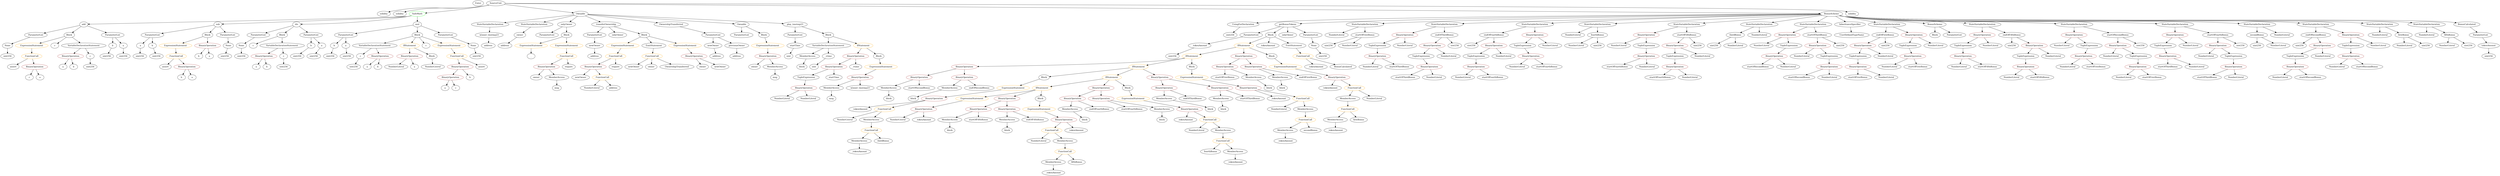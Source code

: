 strict digraph {
	graph [bb="0,0,14088,1188"];
	node [label="\N"];
	Enter	[height=0.5,
		pos="2754.6,1170",
		width=0.83628];
	NumberLiteral_Unnamed_50	[color=black,
		height=0.5,
		label=NumberLiteral,
		pos="8870.6,954",
		width=1.765];
	TupleExpression_Unnamed	[color=black,
		height=0.5,
		label=TupleExpression,
		pos="4592.6,666",
		width=2.0422];
	BinaryOperation_Unnamed_15	[color=brown,
		height=0.5,
		label=BinaryOperation,
		pos="4579.6,594",
		width=1.9867];
	TupleExpression_Unnamed -> BinaryOperation_Unnamed_15	[pos="e,4582.8,612.1 4589.4,647.7 4588,640.32 4586.4,631.52 4584.8,623.25"];
	UsingForDeclaration_Unnamed	[color=black,
		height=0.5,
		label=UsingForDeclaration,
		pos="7012.6,1026",
		width=2.4303];
	ElementaryTypeName_uint256_15	[color=black,
		height=0.5,
		label=uint256,
		pos="6936.6,954",
		width=1.0442];
	UsingForDeclaration_Unnamed -> ElementaryTypeName_uint256_15	[pos="e,6953.3,970.36 6994.2,1008.1 6984.4,999.08 6972.3,987.92 6961.7,978.15"];
	BinaryOperation_Unnamed_64	[color=brown,
		height=0.5,
		label=BinaryOperation,
		pos="5312.6,522",
		width=1.9867];
	Identifier__tokenAmount_4	[color=black,
		height=0.5,
		label=_tokenAmount,
		pos="4854.6,450",
		width=1.8343];
	BinaryOperation_Unnamed_64 -> Identifier__tokenAmount_4	[pos="e,4902.9,462.72 5260.7,509.25 5251.3,507.34 5241.7,505.51 5232.6,504 5098.8,481.88 5063.2,491.02 4929.6,468 4924.4,467.11 4919.1,\
466.1 4913.8,465.02"];
	FunctionCall_Unnamed_11	[color=orange,
		height=0.5,
		label=FunctionCall,
		pos="4996.6,450",
		width=1.6125];
	BinaryOperation_Unnamed_64 -> FunctionCall_Unnamed_11	[pos="e,5042.8,461.24 5260.1,509.36 5203.1,496.74 5112.5,476.67 5053.8,463.66"];
	NumberLiteral_Unnamed	[color=black,
		height=0.5,
		label=NumberLiteral,
		pos="2291.6,738",
		width=1.765];
	NumberLiteral_Unnamed_39	[color=black,
		height=0.5,
		label=NumberLiteral,
		pos="11282,666",
		width=1.765];
	VariableDeclarationStatement_Unnamed	[color=black,
		height=0.5,
		label=VariableDeclarationStatement,
		pos="2171.6,882",
		width=3.3174];
	VariableDeclaration_c	[color=black,
		height=0.5,
		label=c,
		pos="2087.6,810",
		width=0.75];
	VariableDeclarationStatement_Unnamed -> VariableDeclaration_c	[pos="e,2104.1,824.74 2151.3,864.05 2139.6,854.35 2124.9,842.1 2112.6,831.82"];
	BinaryOperation_Unnamed_1	[color=brown,
		height=0.5,
		label=BinaryOperation,
		pos="2204.6,810",
		width=1.9867];
	VariableDeclarationStatement_Unnamed -> BinaryOperation_Unnamed_1	[pos="e,2196.5,828.1 2179.7,863.7 2183.3,856.07 2187.7,846.92 2191.7,838.4"];
	ParameterList_Unnamed_11	[color=black,
		height=0.5,
		label=ParameterList,
		pos="3412.6,954",
		width=1.7095];
	Parameter_newOwner	[color=black,
		height=0.5,
		label=newOwner,
		pos="3412.6,882",
		width=1.4046];
	ParameterList_Unnamed_11 -> Parameter_newOwner	[pos="e,3412.6,900.1 3412.6,935.7 3412.6,928.41 3412.6,919.73 3412.6,911.54"];
	PragmaDirective_solidity_2	[color=black,
		height=0.5,
		label=solidity,
		pos="2213.6,1098",
		width=1.0442];
	Identifier__tokenAmount	[color=black,
		height=0.5,
		label=_tokenAmount,
		pos="7549.6,594",
		width=1.8343];
	Parameter__tokenAmount	[color=black,
		height=0.5,
		label=_tokenAmount,
		pos="6753.6,882",
		width=1.8343];
	ElementaryTypeName_uint256_32	[color=black,
		height=0.5,
		label=uint256,
		pos="6624.6,810",
		width=1.0442];
	Parameter__tokenAmount -> ElementaryTypeName_uint256_32	[pos="e,6648.8,824.14 6725,865.46 6705.4,854.85 6679.4,840.74 6658.8,829.54"];
	FunctionCall_Unnamed_16	[color=orange,
		height=0.5,
		label=FunctionCall,
		pos="6036.6,162",
		width=1.6125];
	MemberAccess_Unnamed_23	[color=black,
		height=0.5,
		label=MemberAccess,
		pos="5968.6,90",
		width=1.9174];
	FunctionCall_Unnamed_16 -> MemberAccess_Unnamed_23	[pos="e,5985.1,107.96 6020.5,144.41 6012.3,135.99 6002.2,125.58 5993.1,116.2"];
	Identifier_fifthBonus	[color=black,
		height=0.5,
		label=fifthBonus,
		pos="6105.6,90",
		width=1.3769];
	FunctionCall_Unnamed_16 -> Identifier_fifthBonus	[pos="e,6089.4,107.47 6052.9,144.41 6061.5,135.78 6072,125.06 6081.4,115.5"];
	ParameterList_Unnamed	[color=black,
		height=0.5,
		label=ParameterList,
		pos="2004.6,954",
		width=1.7095];
	Parameter_b	[color=black,
		height=0.5,
		label=b,
		pos="1932.6,882",
		width=0.75];
	ParameterList_Unnamed -> Parameter_b	[pos="e,1947.1,897.11 1987.5,936.41 1977.9,927.06 1965.8,915.26 1955.4,905.13"];
	Parameter_a	[color=black,
		height=0.5,
		label=a,
		pos="2004.6,882",
		width=0.75];
	ParameterList_Unnamed -> Parameter_a	[pos="e,2004.6,900.1 2004.6,935.7 2004.6,928.41 2004.6,919.73 2004.6,911.54"];
	ParameterList_Unnamed_13	[color=black,
		height=0.5,
		label=ParameterList,
		pos="13983,954",
		width=1.7095];
	VariableDeclaration_tokenAmount	[color=black,
		height=0.5,
		label=tokenAmount,
		pos="14027,882",
		width=1.6957];
	ParameterList_Unnamed_13 -> VariableDeclaration_tokenAmount	[pos="e,14016,899.79 13993,936.05 13998,928.06 14004,918.33 14010,909.4"];
	IfStatement_Unnamed	[color=orange,
		height=0.5,
		label=IfStatement,
		pos="2361.6,882",
		width=1.4739];
	BinaryOperation_Unnamed	[color=brown,
		height=0.5,
		label=BinaryOperation,
		pos="2365.6,810",
		width=1.9867];
	IfStatement_Unnamed -> BinaryOperation_Unnamed	[pos="e,2364.6,828.1 2362.6,863.7 2363,856.41 2363.5,847.73 2364,839.54"];
	Block_Unnamed_1	[color=black,
		height=0.5,
		label=Block,
		pos="2498.6,810",
		width=0.90558];
	IfStatement_Unnamed -> Block_Unnamed_1	[pos="e,2475.2,822.93 2390,866.5 2411.9,855.31 2442.2,839.82 2465.2,828.05"];
	NumberLiteral_Unnamed_25	[color=black,
		height=0.5,
		label=NumberLiteral,
		pos="7742.6,738",
		width=1.765];
	TupleExpression_Unnamed_17	[color=black,
		height=0.5,
		label=TupleExpression,
		pos="11362,810",
		width=2.0422];
	BinaryOperation_Unnamed_50	[color=brown,
		height=0.5,
		label=BinaryOperation,
		pos="11362,738",
		width=1.9867];
	TupleExpression_Unnamed_17 -> BinaryOperation_Unnamed_50	[pos="e,11362,756.1 11362,791.7 11362,784.41 11362,775.73 11362,767.54"];
	NumberLiteral_Unnamed_11	[color=black,
		height=0.5,
		label=NumberLiteral,
		pos="11972,666",
		width=1.765];
	MemberAccess_Unnamed_21	[color=black,
		height=0.5,
		label=MemberAccess,
		pos="5703.6,378",
		width=1.9174];
	Identifier_block_10	[color=black,
		height=0.5,
		label=block,
		pos="5703.6,306",
		width=0.87786];
	MemberAccess_Unnamed_21 -> Identifier_block_10	[pos="e,5703.6,324.1 5703.6,359.7 5703.6,352.41 5703.6,343.73 5703.6,335.54"];
	MemberAccess_Unnamed_11	[color=black,
		height=0.5,
		label=MemberAccess,
		pos="7259.6,306",
		width=1.9174];
	Identifier__tokenAmount_3	[color=black,
		height=0.5,
		label=_tokenAmount,
		pos="7259.6,234",
		width=1.8343];
	MemberAccess_Unnamed_11 -> Identifier__tokenAmount_3	[pos="e,7259.6,252.1 7259.6,287.7 7259.6,280.41 7259.6,271.73 7259.6,263.54"];
	MemberAccess_Unnamed_15	[color=black,
		height=0.5,
		label=MemberAccess,
		pos="4852.6,234",
		width=1.9174];
	Identifier__tokenAmount_5	[color=black,
		height=0.5,
		label=_tokenAmount,
		pos="4852.6,162",
		width=1.8343];
	MemberAccess_Unnamed_15 -> Identifier__tokenAmount_5	[pos="e,4852.6,180.1 4852.6,215.7 4852.6,208.41 4852.6,199.73 4852.6,191.54"];
	Identifier_newOwner	[color=black,
		height=0.5,
		label=newOwner,
		pos="3335.6,666",
		width=1.4046];
	ParameterList_Unnamed_3	[color=black,
		height=0.5,
		label=ParameterList,
		pos="1479.6,954",
		width=1.7095];
	Parameter_None_1	[color=black,
		height=0.5,
		label=None,
		pos="1384.6,882",
		width=0.85014];
	ParameterList_Unnamed_3 -> Parameter_None_1	[pos="e,1403,896.56 1457.6,936.76 1444,926.76 1426.5,913.85 1412,903.19"];
	FunctionDefinition_getBonusTokens	[color=black,
		height=0.5,
		label=getBonusTokens,
		pos="7267.6,1026",
		width=2.0422];
	ParameterList_Unnamed_15	[color=black,
		height=0.5,
		label=ParameterList,
		pos="7053.6,954",
		width=1.7095];
	FunctionDefinition_getBonusTokens -> ParameterList_Unnamed_15	[pos="e,7093.4,968.03 7224.8,1011 7189.9,999.6 7140.7,983.48 7103.9,971.46"];
	Block_Unnamed_11	[color=black,
		height=0.5,
		label=Block,
		pos="7165.6,954",
		width=0.90558];
	FunctionDefinition_getBonusTokens -> Block_Unnamed_11	[pos="e,7185.6,968.72 7243.7,1008.6 7229,998.55 7210.2,985.63 7194.7,975"];
	ModifierInvocation_onlyOwner_1	[color=black,
		height=0.5,
		label=onlyOwner,
		pos="7267.6,954",
		width=1.4323];
	FunctionDefinition_getBonusTokens -> ModifierInvocation_onlyOwner_1	[pos="e,7267.6,972.1 7267.6,1007.7 7267.6,1000.4 7267.6,991.73 7267.6,983.54"];
	ParameterList_Unnamed_16	[color=black,
		height=0.5,
		label=ParameterList,
		pos="7398.6,954",
		width=1.7095];
	FunctionDefinition_getBonusTokens -> ParameterList_Unnamed_16	[pos="e,7369.9,970.34 7297.3,1009.1 7315.8,999.22 7339.8,986.39 7359.8,975.71"];
	Parameter_startTime	[color=black,
		height=0.5,
		label=startTime,
		pos="4530.6,882",
		width=1.266];
	ElementaryTypeName_uint	[color=black,
		height=0.5,
		label=uint,
		pos="4485.6,810",
		width=0.75];
	Parameter_startTime -> ElementaryTypeName_uint	[pos="e,4495.8,826.83 4519.7,864.05 4514.3,855.73 4507.8,845.54 4501.9,836.32"];
	ExpressionStatement_Unnamed_1	[color=orange,
		height=0.5,
		label=ExpressionStatement,
		pos="1007.6,882",
		width=2.458];
	FunctionCall_Unnamed_1	[color=orange,
		height=0.5,
		label=FunctionCall,
		pos="1007.6,810",
		width=1.6125];
	ExpressionStatement_Unnamed_1 -> FunctionCall_Unnamed_1	[pos="e,1007.6,828.1 1007.6,863.7 1007.6,856.41 1007.6,847.73 1007.6,839.54"];
	ElementaryTypeName_uint256_6	[color=black,
		height=0.5,
		label=uint256,
		pos="1391.6,810",
		width=1.0442];
	TupleExpression_Unnamed_15	[color=black,
		height=0.5,
		label=TupleExpression,
		pos="9446.6,810",
		width=2.0422];
	BinaryOperation_Unnamed_46	[color=brown,
		height=0.5,
		label=BinaryOperation,
		pos="9446.6,738",
		width=1.9867];
	TupleExpression_Unnamed_15 -> BinaryOperation_Unnamed_46	[pos="e,9446.6,756.1 9446.6,791.7 9446.6,784.41 9446.6,775.73 9446.6,767.54"];
	Identifier_startOfFourthBonus_2	[color=black,
		height=0.5,
		label=startOfFourthBonus,
		pos="9363.6,666",
		width=2.3748];
	ExpressionStatement_Unnamed_11	[color=orange,
		height=0.5,
		label=ExpressionStatement,
		pos="5785.6,594",
		width=2.458];
	ExpressionStatement_Unnamed_11 -> BinaryOperation_Unnamed_64	[pos="e,5370.6,532.9 5720.8,581.38 5709.7,579.51 5698.3,577.64 5687.6,576 5567,557.58 5536.2,557.93 5415.6,540 5404.6,538.37 5393,536.55 \
5381.7,534.72"];
	NumberLiteral_Unnamed_15	[color=black,
		height=0.5,
		label=NumberLiteral,
		pos="12854,666",
		width=1.765];
	Block_Unnamed_10	[color=black,
		height=0.5,
		label=Block,
		pos="10916,954",
		width=0.90558];
	PragmaDirective_solidity_1	[color=black,
		height=0.5,
		label=solidity,
		pos="2306.6,1098",
		width=1.0442];
	TupleExpression_Unnamed_6	[color=black,
		height=0.5,
		label=TupleExpression,
		pos="13253,882",
		width=2.0422];
	BinaryOperation_Unnamed_28	[color=brown,
		height=0.5,
		label=BinaryOperation,
		pos="13253,810",
		width=1.9867];
	TupleExpression_Unnamed_6 -> BinaryOperation_Unnamed_28	[pos="e,13253,828.1 13253,863.7 13253,856.41 13253,847.73 13253,839.54"];
	BinaryOperation_Unnamed_30	[color=brown,
		height=0.5,
		label=BinaryOperation,
		pos="10294,738",
		width=1.9867];
	Identifier_startOfSecondBonus_2	[color=black,
		height=0.5,
		label=startOfSecondBonus,
		pos="10124,666",
		width=2.4719];
	BinaryOperation_Unnamed_30 -> Identifier_startOfSecondBonus_2	[pos="e,10162,682.67 10258,722.15 10233,711.92 10199,698.19 10172,686.99"];
	NumberLiteral_Unnamed_19	[color=black,
		height=0.5,
		label=NumberLiteral,
		pos="10295,666",
		width=1.765];
	BinaryOperation_Unnamed_30 -> NumberLiteral_Unnamed_19	[pos="e,10294,684.1 10294,719.7 10294,712.41 10294,703.73 10294,695.54"];
	ElementaryTypeName_address	[color=black,
		height=0.5,
		label=address,
		pos="2914.6,882",
		width=1.0996];
	MemberAccess_Unnamed_17	[color=black,
		height=0.5,
		label=MemberAccess,
		pos="6055.6,450",
		width=1.9174];
	Identifier_block_8	[color=black,
		height=0.5,
		label=block,
		pos="6152.6,378",
		width=0.87786];
	MemberAccess_Unnamed_17 -> Identifier_block_8	[pos="e,6133.5,392.79 6078.1,432.76 6091.9,422.83 6109.6,410.02 6124.3,399.4"];
	BinaryOperation_Unnamed_68	[color=brown,
		height=0.5,
		label=BinaryOperation,
		pos="6743.6,450",
		width=1.9867];
	Identifier__tokenAmount_6	[color=black,
		height=0.5,
		label=_tokenAmount,
		pos="6722.6,378",
		width=1.8343];
	BinaryOperation_Unnamed_68 -> Identifier__tokenAmount_6	[pos="e,6727.7,396.1 6738.4,431.7 6736.2,424.24 6733.5,415.32 6731,406.97"];
	FunctionCall_Unnamed_13	[color=orange,
		height=0.5,
		label=FunctionCall,
		pos="6864.6,378",
		width=1.6125];
	BinaryOperation_Unnamed_68 -> FunctionCall_Unnamed_13	[pos="e,6838.2,394.26 6771.4,432.94 6788.3,423.13 6810.2,410.48 6828.5,399.9"];
	ParameterList_Unnamed_4	[color=black,
		height=0.5,
		label=ParameterList,
		pos="874.59,954",
		width=1.7095];
	Parameter_a_2	[color=black,
		height=0.5,
		label=a,
		pos="801.59,882",
		width=0.75];
	ParameterList_Unnamed_4 -> Parameter_a_2	[pos="e,816.3,897.11 857.29,936.41 847.44,926.97 834.99,915.03 824.36,904.83"];
	Parameter_b_2	[color=black,
		height=0.5,
		label=b,
		pos="874.59,882",
		width=0.75];
	ParameterList_Unnamed_4 -> Parameter_b_2	[pos="e,874.59,900.1 874.59,935.7 874.59,928.41 874.59,919.73 874.59,911.54"];
	BinaryOperation_Unnamed_45	[color=brown,
		height=0.5,
		label=BinaryOperation,
		pos="9446.6,882",
		width=1.9867];
	BinaryOperation_Unnamed_45 -> TupleExpression_Unnamed_15	[pos="e,9446.6,828.1 9446.6,863.7 9446.6,856.41 9446.6,847.73 9446.6,839.54"];
	NumberLiteral_Unnamed_36	[color=black,
		height=0.5,
		label=NumberLiteral,
		pos="9601.6,810",
		width=1.765];
	BinaryOperation_Unnamed_45 -> NumberLiteral_Unnamed_36	[pos="e,9568.8,825.8 9480.2,865.81 9503.2,855.43 9533.9,841.59 9558.6,830.41"];
	Identifier_a_6	[color=black,
		height=0.5,
		label=a,
		pos="340.59,738",
		width=0.75];
	ElementaryTypeName_uint_1	[color=black,
		height=0.5,
		label=uint,
		pos="4637.6,738",
		width=0.75];
	StateVariableDeclaration_Unnamed_1	[color=black,
		height=0.5,
		label=StateVariableDeclaration,
		pos="2834.6,1026",
		width=2.8184];
	VariableDeclaration_winner_tmstmp23	[color=black,
		height=0.5,
		label=winner_tmstmp23,
		pos="2823.6,954",
		width=2.1392];
	StateVariableDeclaration_Unnamed_1 -> VariableDeclaration_winner_tmstmp23	[pos="e,2826.3,972.1 2831.9,1007.7 2830.7,1000.3 2829.3,991.52 2828,983.25"];
	FunctionCall_Unnamed_4	[color=orange,
		height=0.5,
		label=FunctionCall,
		pos="3530.6,810",
		width=1.6125];
	BinaryOperation_Unnamed_11	[color=brown,
		height=0.5,
		label=BinaryOperation,
		pos="3404.6,738",
		width=1.9867];
	FunctionCall_Unnamed_4 -> BinaryOperation_Unnamed_11	[pos="e,3433.2,754.89 3503.3,793.81 3485.7,784.06 3462.7,771.26 3443.2,760.48"];
	Identifier_require_1	[color=black,
		height=0.5,
		label=require,
		pos="3530.6,738",
		width=1.0026];
	FunctionCall_Unnamed_4 -> Identifier_require_1	[pos="e,3530.6,756.1 3530.6,791.7 3530.6,784.41 3530.6,775.73 3530.6,767.54"];
	NumberLiteral_Unnamed_13	[color=black,
		height=0.5,
		label=NumberLiteral,
		pos="11659,738",
		width=1.765];
	VariableDeclaration_owner	[color=black,
		height=0.5,
		label=owner,
		pos="2988.6,954",
		width=0.93331];
	VariableDeclaration_owner -> ElementaryTypeName_address	[pos="e,2931.1,898.64 2972.5,937.81 2962.9,928.67 2950.4,916.85 2939.5,906.52"];
	Identifier_startOfFirstBonus	[color=black,
		height=0.5,
		label=startOfFirstBonus,
		pos="10457,666",
		width=2.1531];
	Identifier_startOfSecondBonus	[color=black,
		height=0.5,
		label=startOfSecondBonus,
		pos="13025,666",
		width=2.4719];
	BinaryOperation_Unnamed_11 -> Identifier_newOwner	[pos="e,3351.7,683.31 3387.9,720.05 3379.4,711.42 3368.9,700.76 3359.5,691.27"];
	FunctionCall_Unnamed_5	[color=orange,
		height=0.5,
		label=FunctionCall,
		pos="3462.6,666",
		width=1.6125];
	BinaryOperation_Unnamed_11 -> FunctionCall_Unnamed_5	[pos="e,3448.7,683.79 3418.6,720.05 3425.5,711.8 3433.8,701.7 3441.4,692.54"];
	BinaryOperation_Unnamed_39	[color=brown,
		height=0.5,
		label=BinaryOperation,
		pos="12264,954",
		width=1.9867];
	TupleExpression_Unnamed_12	[color=black,
		height=0.5,
		label=TupleExpression,
		pos="12197,882",
		width=2.0422];
	BinaryOperation_Unnamed_39 -> TupleExpression_Unnamed_12	[pos="e,12213,899.79 12247,936.05 12239,927.63 12229,917.28 12220,907.97"];
	NumberLiteral_Unnamed_30	[color=black,
		height=0.5,
		label=NumberLiteral,
		pos="12352,882",
		width=1.765];
	BinaryOperation_Unnamed_39 -> NumberLiteral_Unnamed_30	[pos="e,12331,899.47 12284,936.41 12296,927.52 12310,916.41 12322,906.63"];
	BinaryOperation_Unnamed_9	[color=brown,
		height=0.5,
		label=BinaryOperation,
		pos="4368.6,810",
		width=1.9867];
	Identifier_owner	[color=black,
		height=0.5,
		label=owner,
		pos="4284.6,738",
		width=0.93331];
	BinaryOperation_Unnamed_9 -> Identifier_owner	[pos="e,4302.1,753.57 4348.7,792.41 4337.3,782.91 4322.8,770.88 4310.6,760.65"];
	MemberAccess_Unnamed	[color=black,
		height=0.5,
		label=MemberAccess,
		pos="4405.6,738",
		width=1.9174];
	BinaryOperation_Unnamed_9 -> MemberAccess_Unnamed	[pos="e,4396.6,756.1 4377.7,791.7 4381.8,783.98 4386.7,774.71 4391.3,766.11"];
	BinaryOperation_Unnamed_36	[color=brown,
		height=0.5,
		label=BinaryOperation,
		pos="7772.6,810",
		width=1.9867];
	BinaryOperation_Unnamed_36 -> NumberLiteral_Unnamed_25	[pos="e,7749.9,756.1 7765.2,791.7 7761.9,784.15 7758.1,775.12 7754.5,766.68"];
	Identifier_startOfThirdBonus_1	[color=black,
		height=0.5,
		label=startOfThirdBonus,
		pos="7905.6,738",
		width=2.2501];
	BinaryOperation_Unnamed_36 -> Identifier_startOfThirdBonus_1	[pos="e,7875.4,754.9 7802.4,793.29 7821,783.54 7845,770.89 7865.2,760.25"];
	StateVariableDeclaration_Unnamed	[color=black,
		height=0.5,
		label=StateVariableDeclaration,
		pos="3078.6,1026",
		width=2.8184];
	StateVariableDeclaration_Unnamed -> VariableDeclaration_owner	[pos="e,3007.1,969.42 3056.8,1008.1 3044.6,998.55 3029.2,986.59 3016.2,976.44"];
	BinaryOperation_Unnamed_14	[color=brown,
		height=0.5,
		label=BinaryOperation,
		pos="4754.6,738",
		width=1.9867];
	BinaryOperation_Unnamed_14 -> TupleExpression_Unnamed	[pos="e,4627.8,682.23 4719.8,721.98 4696,711.67 4664.1,697.88 4638.2,686.69"];
	Identifier_startTime	[color=black,
		height=0.5,
		label=startTime,
		pos="4754.6,666",
		width=1.266];
	BinaryOperation_Unnamed_14 -> Identifier_startTime	[pos="e,4754.6,684.1 4754.6,719.7 4754.6,712.41 4754.6,703.73 4754.6,695.54"];
	BinaryOperation_Unnamed_6	[color=brown,
		height=0.5,
		label=BinaryOperation,
		pos="1185.6,882",
		width=1.9867];
	Identifier_b_4	[color=black,
		height=0.5,
		label=b,
		pos="1131.6,810",
		width=0.75];
	BinaryOperation_Unnamed_6 -> Identifier_b_4	[pos="e,1143.4,826.36 1172.5,864.05 1165.9,855.44 1157.7,844.81 1150.4,835.33"];
	Identifier_a_5	[color=black,
		height=0.5,
		label=a,
		pos="1203.6,810",
		width=0.75];
	BinaryOperation_Unnamed_6 -> Identifier_a_5	[pos="e,1199.2,828.1 1190,863.7 1191.9,856.32 1194.2,847.52 1196.3,839.25"];
	NumberLiteral_Unnamed_58	[color=black,
		height=0.5,
		label=NumberLiteral,
		pos="5072.6,378",
		width=1.765];
	VariableDeclaration_startOfFourthBonus	[color=black,
		height=0.5,
		label=startOfFourthBonus,
		pos="12505,954",
		width=2.3748];
	BinaryOperation_Unnamed_37	[color=brown,
		height=0.5,
		label=BinaryOperation,
		pos="12505,882",
		width=1.9867];
	VariableDeclaration_startOfFourthBonus -> BinaryOperation_Unnamed_37	[pos="e,12505,900.1 12505,935.7 12505,928.41 12505,919.73 12505,911.54"];
	ElementaryTypeName_uint256_22	[color=black,
		height=0.5,
		label=uint256,
		pos="12632,882",
		width=1.0442];
	VariableDeclaration_startOfFourthBonus -> ElementaryTypeName_uint256_22	[pos="e,12608,896.1 12534,936.76 12553,926.24 12578,912.5 12598,901.55"];
	ExpressionStatement_Unnamed_12	[color=orange,
		height=0.5,
		label=ExpressionStatement,
		pos="6413.6,522",
		width=2.458];
	ExpressionStatement_Unnamed_12 -> BinaryOperation_Unnamed_68	[pos="e,6690.3,462.31 6473.4,508.32 6531.5,496 6619.4,477.33 6679.1,464.68"];
	ElementaryTypeName_address_1	[color=black,
		height=0.5,
		label=address,
		pos="4204.6,810",
		width=1.0996];
	Identifier_c_2	[color=black,
		height=0.5,
		label=c,
		pos="1460.6,882",
		width=0.75];
	Identifier_assert_1	[color=black,
		height=0.5,
		label=assert,
		pos="946.59,738",
		width=0.89172];
	FunctionCall_Unnamed_1 -> Identifier_assert_1	[pos="e,960.11,754.51 993.13,792.41 985.47,783.62 975.93,772.66 967.47,762.96"];
	BinaryOperation_Unnamed_5	[color=brown,
		height=0.5,
		label=BinaryOperation,
		pos="1068.6,738",
		width=1.9867];
	FunctionCall_Unnamed_1 -> BinaryOperation_Unnamed_5	[pos="e,1053.8,755.96 1022,792.41 1029.3,784.08 1038.3,773.8 1046.4,764.49"];
	BinaryOperation_Unnamed_2	[color=brown,
		height=0.5,
		label=BinaryOperation,
		pos="2662.6,738",
		width=1.9867];
	BinaryOperation_Unnamed_3	[color=brown,
		height=0.5,
		label=BinaryOperation,
		pos="2604.6,666",
		width=1.9867];
	BinaryOperation_Unnamed_2 -> BinaryOperation_Unnamed_3	[pos="e,2618.5,683.79 2648.6,720.05 2641.7,711.8 2633.3,701.7 2625.8,692.54"];
	Identifier_b_1	[color=black,
		height=0.5,
		label=b,
		pos="2721.6,666",
		width=0.75];
	BinaryOperation_Unnamed_2 -> Identifier_b_1	[pos="e,2709,681.89 2676.9,720.05 2684.3,711.22 2693.5,700.28 2701.7,690.63"];
	Identifier_newOwner_1	[color=black,
		height=0.5,
		label=newOwner,
		pos="3635.6,738",
		width=1.4046];
	NumberLiteral_Unnamed_17	[color=black,
		height=0.5,
		label=NumberLiteral,
		pos="13173,738",
		width=1.765];
	Identifier_b_3	[color=black,
		height=0.5,
		label=b,
		pos="1032.6,666",
		width=0.75];
	BinaryOperation_Unnamed_56	[color=brown,
		height=0.5,
		label=BinaryOperation,
		pos="7565.6,666",
		width=1.9867];
	BinaryOperation_Unnamed_56 -> Identifier__tokenAmount	[pos="e,7553.5,612.1 7561.6,647.7 7560,640.32 7557.9,631.52 7556,623.25"];
	FunctionCall_Unnamed_7	[color=orange,
		height=0.5,
		label=FunctionCall,
		pos="7691.6,594",
		width=1.6125];
	BinaryOperation_Unnamed_56 -> FunctionCall_Unnamed_7	[pos="e,7664.4,610.1 7594.2,649.12 7612,639.2 7635.2,626.33 7654.5,615.63"];
	BinaryOperation_Unnamed_54	[color=brown,
		height=0.5,
		label=BinaryOperation,
		pos="6917.6,738",
		width=1.9867];
	Identifier_startOfFirstBonus_4	[color=black,
		height=0.5,
		label=startOfFirstBonus,
		pos="6917.6,666",
		width=2.1531];
	BinaryOperation_Unnamed_54 -> Identifier_startOfFirstBonus_4	[pos="e,6917.6,684.1 6917.6,719.7 6917.6,712.41 6917.6,703.73 6917.6,695.54"];
	MemberAccess_Unnamed_4	[color=black,
		height=0.5,
		label=MemberAccess,
		pos="7082.6,666",
		width=1.9174];
	BinaryOperation_Unnamed_54 -> MemberAccess_Unnamed_4	[pos="e,7047.5,681.87 6953,721.98 6977.5,711.57 7010.5,697.6 7037,686.35"];
	ElementaryTypeName_uint256_3	[color=black,
		height=0.5,
		label=uint256,
		pos="2027.6,738",
		width=1.0442];
	VariableDeclaration_c -> ElementaryTypeName_uint256_3	[pos="e,2041.4,755.13 2074.6,793.81 2067.1,785.07 2057.5,773.87 2048.9,763.87"];
	ParameterList_Unnamed_7	[color=black,
		height=0.5,
		label=ParameterList,
		pos="198.59,954",
		width=1.7095];
	Parameter_None_3	[color=black,
		height=0.5,
		label=None,
		pos="37.591,882",
		width=0.85014];
	ParameterList_Unnamed_7 -> Parameter_None_3	[pos="e,61.499,893.39 165.23,938.5 137.91,926.62 99.405,909.88 71.844,897.89"];
	NumberLiteral_Unnamed_1	[color=black,
		height=0.5,
		label=NumberLiteral,
		pos="2509.6,738",
		width=1.765];
	VariableDeclarationStatement_Unnamed_3	[color=black,
		height=0.5,
		label=VariableDeclarationStatement,
		pos="4713.6,882",
		width=3.3174];
	MemberAccess_Unnamed_2	[color=black,
		height=0.5,
		label=MemberAccess,
		pos="4599.6,810",
		width=1.9174];
	VariableDeclarationStatement_Unnamed_3 -> MemberAccess_Unnamed_2	[pos="e,4625.8,827.07 4686,864.05 4670.8,854.74 4651.8,843.07 4635.5,833.06"];
	VariableDeclaration__vtime	[color=black,
		height=0.5,
		label=_vtime,
		pos="4722.6,810",
		width=0.98875];
	VariableDeclarationStatement_Unnamed_3 -> VariableDeclaration__vtime	[pos="e,4720.4,828.1 4715.8,863.7 4716.8,856.32 4717.9,847.52 4719,839.25"];
	Identifier__tokenAmount_11	[color=black,
		height=0.5,
		label=_tokenAmount,
		pos="7429.6,738",
		width=1.8343];
	NumberLiteral_Unnamed_44	[color=black,
		height=0.5,
		label=NumberLiteral,
		pos="13414,954",
		width=1.765];
	Identifier_a	[color=black,
		height=0.5,
		label=a,
		pos="2400.6,738",
		width=0.75];
	BinaryOperation_Unnamed_50 -> NumberLiteral_Unnamed_39	[pos="e,11300,683.47 11343,720.41 11333,711.61 11320,700.63 11309,690.92"];
	Identifier_startOfFifthBonus	[color=black,
		height=0.5,
		label=startOfFifthBonus,
		pos="11442,666",
		width=2.1669];
	BinaryOperation_Unnamed_50 -> Identifier_startOfFifthBonus	[pos="e,11422,683.71 11381,720.41 11391,711.67 11403,700.79 11414,691.13"];
	BinaryOperation_Unnamed_10	[color=brown,
		height=0.5,
		label=BinaryOperation,
		pos="3140.6,738",
		width=1.9867];
	Identifier_owner_1	[color=black,
		height=0.5,
		label=owner,
		pos="3072.6,666",
		width=0.93331];
	BinaryOperation_Unnamed_10 -> Identifier_owner_1	[pos="e,3087.5,682.36 3124.1,720.05 3115.5,711.17 3104.8,700.14 3095.4,690.45"];
	MemberAccess_Unnamed_1	[color=black,
		height=0.5,
		label=MemberAccess,
		pos="3193.6,666",
		width=1.9174];
	BinaryOperation_Unnamed_10 -> MemberAccess_Unnamed_1	[pos="e,3180.9,683.79 3153.4,720.05 3159.6,711.89 3167.2,701.91 3174,692.82"];
	ElementaryTypeName_uint256_7	[color=black,
		height=0.5,
		label=uint256,
		pos="1635.6,738",
		width=1.0442];
	ModifierDefinition_onlyOwner	[color=black,
		height=0.5,
		label=onlyOwner,
		pos="3255.6,1026",
		width=1.4323];
	ParameterList_Unnamed_10	[color=black,
		height=0.5,
		label=ParameterList,
		pos="3143.6,954",
		width=1.7095];
	ModifierDefinition_onlyOwner -> ParameterList_Unnamed_10	[pos="e,3168.6,970.64 3231.3,1009.8 3215.8,1000.1 3195.5,987.43 3178.3,976.7"];
	Block_Unnamed_6	[color=black,
		height=0.5,
		label=Block,
		pos="3255.6,954",
		width=0.90558];
	ModifierDefinition_onlyOwner -> Block_Unnamed_6	[pos="e,3255.6,972.1 3255.6,1007.7 3255.6,1000.4 3255.6,991.73 3255.6,983.54"];
	VariableDeclaration_endOfFourthBonus	[color=black,
		height=0.5,
		label=endOfFourthBonus,
		pos="8427.6,954",
		width=2.3055];
	ElementaryTypeName_uint256_23	[color=black,
		height=0.5,
		label=uint256,
		pos="8300.6,882",
		width=1.0442];
	VariableDeclaration_endOfFourthBonus -> ElementaryTypeName_uint256_23	[pos="e,8324.4,896.1 8398.1,936.76 8379,926.24 8354.1,912.5 8334.2,901.55"];
	BinaryOperation_Unnamed_41	[color=brown,
		height=0.5,
		label=BinaryOperation,
		pos="8427.6,882",
		width=1.9867];
	VariableDeclaration_endOfFourthBonus -> BinaryOperation_Unnamed_41	[pos="e,8427.6,900.1 8427.6,935.7 8427.6,928.41 8427.6,919.73 8427.6,911.54"];
	BinaryOperation_Unnamed -> NumberLiteral_Unnamed	[pos="e,2309.3,755.71 2348.1,792.41 2338.9,783.76 2327.5,773 2317.4,763.42"];
	BinaryOperation_Unnamed -> Identifier_a	[pos="e,2392.3,755.62 2374.2,791.7 2378.2,783.87 2382.9,774.44 2387.2,765.73"];
	TupleExpression_Unnamed_13	[color=black,
		height=0.5,
		label=TupleExpression,
		pos="8356.6,810",
		width=2.0422];
	BinaryOperation_Unnamed_42	[color=brown,
		height=0.5,
		label=BinaryOperation,
		pos="8356.6,738",
		width=1.9867];
	TupleExpression_Unnamed_13 -> BinaryOperation_Unnamed_42	[pos="e,8356.6,756.1 8356.6,791.7 8356.6,784.41 8356.6,775.73 8356.6,767.54"];
	NumberLiteral_Unnamed_2	[color=black,
		height=0.5,
		label=NumberLiteral,
		pos="3401.6,594",
		width=1.765];
	FunctionCall_Unnamed_5 -> NumberLiteral_Unnamed_2	[pos="e,3416.4,611.96 3448.1,648.41 3440.9,640.08 3431.9,629.8 3423.8,620.49"];
	ElementaryTypeName_address_4	[color=black,
		height=0.5,
		label=address,
		pos="3522.6,594",
		width=1.0996];
	FunctionCall_Unnamed_5 -> ElementaryTypeName_address_4	[pos="e,3508.9,610.99 3476.8,648.41 3484.2,639.83 3493.3,629.19 3501.4,619.67"];
	TupleExpression_Unnamed_18	[color=black,
		height=0.5,
		label=TupleExpression,
		pos="11069,882",
		width=2.0422];
	BinaryOperation_Unnamed_52	[color=brown,
		height=0.5,
		label=BinaryOperation,
		pos="11069,810",
		width=1.9867];
	TupleExpression_Unnamed_18 -> BinaryOperation_Unnamed_52	[pos="e,11069,828.1 11069,863.7 11069,856.41 11069,847.73 11069,839.54"];
	ElementaryTypeName_uint256_16	[color=black,
		height=0.5,
		label=uint256,
		pos="7498.6,882",
		width=1.0442];
	MemberAccess_Unnamed_8	[color=black,
		height=0.5,
		label=MemberAccess,
		pos="5066.6,594",
		width=1.9174];
	Identifier_block_3	[color=black,
		height=0.5,
		label=block,
		pos="5066.6,522",
		width=0.87786];
	MemberAccess_Unnamed_8 -> Identifier_block_3	[pos="e,5066.6,540.1 5066.6,575.7 5066.6,568.41 5066.6,559.73 5066.6,551.54"];
	NumberLiteral_Unnamed_33	[color=black,
		height=0.5,
		label=NumberLiteral,
		pos="8586.6,738",
		width=1.765];
	VariableDeclaration_newOwner	[color=black,
		height=0.5,
		label=newOwner,
		pos="4068.6,882",
		width=1.4046];
	ElementaryTypeName_address_2	[color=black,
		height=0.5,
		label=address,
		pos="4088.6,810",
		width=1.0996];
	VariableDeclaration_newOwner -> ElementaryTypeName_address_2	[pos="e,4083.7,828.1 4073.5,863.7 4075.7,856.24 4078.2,847.32 4080.6,838.97"];
	ContractDefinition_SafeMath	[color=green,
		height=0.5,
		label=SafeMath,
		pos="2408.6,1098",
		width=1.2798];
	FunctionDefinition_add	[color=black,
		height=0.5,
		label=add,
		pos="471.59,1026",
		width=0.75];
	ContractDefinition_SafeMath -> FunctionDefinition_add	[pos="e,498.91,1027.7 2375.5,1085.2 2368.4,1083.1 2360.8,1081.2 2353.6,1080 2306.4,1072.2 774.3,1034.4 510.18,1027.9"];
	FunctionDefinition_sub	[color=black,
		height=0.5,
		label=sub,
		pos="1245.6,1026",
		width=0.75];
	ContractDefinition_SafeMath -> FunctionDefinition_sub	[pos="e,1272.9,1028.1 2375.2,1085.2 2368.1,1083.1 2360.7,1081.2 2353.6,1080 2299.9,1070.6 1473.7,1036.3 1284.2,1028.6"];
	FunctionDefinition_div	[color=black,
		height=0.5,
		label=div,
		pos="1706.6,1026",
		width=0.75];
	ContractDefinition_SafeMath -> FunctionDefinition_div	[pos="e,1734,1027.1 2374.9,1085.3 2367.9,1083.3 2360.6,1081.3 2353.6,1080 2126,1036.1 1846.6,1028.5 1745.4,1027.2"];
	FunctionDefinition_mul	[color=black,
		height=0.5,
		label=mul,
		pos="2408.6,1026",
		width=0.75];
	ContractDefinition_SafeMath -> FunctionDefinition_mul	[pos="e,2408.6,1044.1 2408.6,1079.7 2408.6,1072.4 2408.6,1063.7 2408.6,1055.5"];
	BinaryOperation_Unnamed_40	[color=brown,
		height=0.5,
		label=BinaryOperation,
		pos="12223,810",
		width=1.9867];
	TupleExpression_Unnamed_12 -> BinaryOperation_Unnamed_40	[pos="e,12216,828.1 12203,863.7 12206,856.15 12209,847.12 12212,838.68"];
	VariableDeclarationStatement_Unnamed_1	[color=black,
		height=0.5,
		label=VariableDeclarationStatement,
		pos="1624.6,882",
		width=3.3174];
	BinaryOperation_Unnamed_4	[color=brown,
		height=0.5,
		label=BinaryOperation,
		pos="1518.6,810",
		width=1.9867];
	VariableDeclarationStatement_Unnamed_1 -> BinaryOperation_Unnamed_4	[pos="e,1543.3,827.31 1598.9,864.05 1585.1,854.89 1567.7,843.46 1552.7,833.56"];
	VariableDeclaration_c_1	[color=black,
		height=0.5,
		label=c,
		pos="1635.6,810",
		width=0.75];
	VariableDeclarationStatement_Unnamed_1 -> VariableDeclaration_c_1	[pos="e,1632.9,828.1 1627.3,863.7 1628.5,856.32 1629.9,847.52 1631.2,839.25"];
	BinaryOperation_Unnamed_57	[color=brown,
		height=0.5,
		label=BinaryOperation,
		pos="5505.6,738",
		width=1.9867];
	BinaryOperation_Unnamed_58	[color=brown,
		height=0.5,
		label=BinaryOperation,
		pos="5242.6,666",
		width=1.9867];
	BinaryOperation_Unnamed_57 -> BinaryOperation_Unnamed_58	[pos="e,5290.2,679.67 5457.7,724.24 5413.6,712.52 5348.3,695.12 5301.2,682.59"];
	BinaryOperation_Unnamed_59	[color=brown,
		height=0.5,
		label=BinaryOperation,
		pos="5505.6,666",
		width=1.9867];
	BinaryOperation_Unnamed_57 -> BinaryOperation_Unnamed_59	[pos="e,5505.6,684.1 5505.6,719.7 5505.6,712.41 5505.6,703.73 5505.6,695.54"];
	BinaryOperation_Unnamed_31	[color=brown,
		height=0.5,
		label=BinaryOperation,
		pos="10070,954",
		width=1.9867];
	NumberLiteral_Unnamed_22	[color=black,
		height=0.5,
		label=NumberLiteral,
		pos="9930.6,882",
		width=1.765];
	BinaryOperation_Unnamed_31 -> NumberLiteral_Unnamed_22	[pos="e,9960.9,898.25 10039,937.46 10019,927.43 9992.7,914.26 9971.1,903.38"];
	TupleExpression_Unnamed_8	[color=black,
		height=0.5,
		label=TupleExpression,
		pos="10086,882",
		width=2.0422];
	BinaryOperation_Unnamed_31 -> TupleExpression_Unnamed_8	[pos="e,10082,900.1 10074,935.7 10075,928.32 10077,919.52 10079,911.25"];
	Identifier_msg_1	[color=black,
		height=0.5,
		label=msg,
		pos="3193.6,594",
		width=0.75];
	StateVariableDeclaration_Unnamed_2	[color=black,
		height=0.5,
		label=StateVariableDeclaration,
		pos="7700.6,1026",
		width=2.8184];
	NumberLiteral_Unnamed_6	[color=black,
		height=0.5,
		label=NumberLiteral,
		pos="7541.6,954",
		width=1.765];
	StateVariableDeclaration_Unnamed_2 -> NumberLiteral_Unnamed_6	[pos="e,7575,969.72 7663.7,1008.8 7640.4,998.49 7610.1,985.16 7585.5,974.34"];
	VariableDeclaration_startOfFirstBonus	[color=black,
		height=0.5,
		label=startOfFirstBonus,
		pos="7700.6,954",
		width=2.1531];
	StateVariableDeclaration_Unnamed_2 -> VariableDeclaration_startOfFirstBonus	[pos="e,7700.6,972.1 7700.6,1007.7 7700.6,1000.4 7700.6,991.73 7700.6,983.54"];
	Block_Unnamed_14	[color=black,
		height=0.5,
		label=Block,
		pos="6043.6,666",
		width=0.90558];
	Block_Unnamed_14 -> ExpressionStatement_Unnamed_11	[pos="e,5837,608.95 6015,657.24 5974.9,646.37 5901.1,626.34 5848,611.93"];
	BinaryOperation_Unnamed_5 -> Identifier_b_3	[pos="e,1040.9,683.14 1059.7,719.7 1055.6,711.75 1050.7,702.16 1046.1,693.34"];
	Identifier_a_4	[color=black,
		height=0.5,
		label=a,
		pos="1104.6,666",
		width=0.75];
	BinaryOperation_Unnamed_5 -> Identifier_a_4	[pos="e,1096.3,683.14 1077.5,719.7 1081.6,711.75 1086.5,702.16 1091,693.34"];
	FunctionCall_Unnamed_6	[color=orange,
		height=0.5,
		label=FunctionCall,
		pos="3738.6,810",
		width=1.6125];
	FunctionCall_Unnamed_6 -> Identifier_newOwner_1	[pos="e,3658.2,754.34 3715.2,793.12 3701.1,783.5 3682.8,771.1 3667.4,760.59"];
	Identifier_owner_2	[color=black,
		height=0.5,
		label=owner,
		pos="3737.6,738",
		width=0.93331];
	FunctionCall_Unnamed_6 -> Identifier_owner_2	[pos="e,3737.8,756.1 3738.3,791.7 3738.2,784.41 3738.1,775.73 3738,767.54"];
	Identifier_OwnershipTransferred	[color=black,
		height=0.5,
		label=OwnershipTransferred,
		pos="3883.6,738",
		width=2.6243];
	FunctionCall_Unnamed_6 -> Identifier_OwnershipTransferred	[pos="e,3849.9,755.24 3769,794.33 3789.5,784.42 3816.9,771.18 3839.8,760.14"];
	Identifier_startOfThirdBonus_3	[color=black,
		height=0.5,
		label=startOfThirdBonus,
		pos="12223,738",
		width=2.2501];
	TupleExpression_Unnamed_10	[color=black,
		height=0.5,
		label=TupleExpression,
		pos="7772.6,882",
		width=2.0422];
	TupleExpression_Unnamed_10 -> BinaryOperation_Unnamed_36	[pos="e,7772.6,828.1 7772.6,863.7 7772.6,856.41 7772.6,847.73 7772.6,839.54"];
	MemberAccess_Unnamed_7	[color=black,
		height=0.5,
		label=MemberAccess,
		pos="7563.6,378",
		width=1.9174];
	Identifier__tokenAmount_1	[color=black,
		height=0.5,
		label=_tokenAmount,
		pos="7563.6,306",
		width=1.8343];
	MemberAccess_Unnamed_7 -> Identifier__tokenAmount_1	[pos="e,7563.6,324.1 7563.6,359.7 7563.6,352.41 7563.6,343.73 7563.6,335.54"];
	ContractDefinition_Ownable	[color=black,
		height=0.5,
		label=Ownable,
		pos="3333.6,1098",
		width=1.2105];
	ContractDefinition_Ownable -> StateVariableDeclaration_Unnamed_1	[pos="e,2912.3,1037.9 3292.8,1091.3 3212.5,1080 3032.6,1054.8 2923.6,1039.5"];
	ContractDefinition_Ownable -> StateVariableDeclaration_Unnamed	[pos="e,3131.8,1041.6 3297.9,1087.2 3257.7,1076.2 3191.8,1058.1 3142.7,1044.6"];
	ContractDefinition_Ownable -> ModifierDefinition_onlyOwner	[pos="e,3273.8,1043.3 3315.9,1081.1 3306,1072.2 3293.4,1060.9 3282.3,1050.9"];
	FunctionDefinition_transferOwnership	[color=black,
		height=0.5,
		label=transferOwnership,
		pos="3477.6,1026",
		width=2.1947];
	ContractDefinition_Ownable -> FunctionDefinition_transferOwnership	[pos="e,3445,1042.9 3361,1083.7 3381.8,1073.5 3410.9,1059.4 3434.8,1047.8"];
	EventDefinition_OwnershipTransferred	[color=black,
		height=0.5,
		label=OwnershipTransferred,
		pos="3836.6,1026",
		width=2.6243];
	ContractDefinition_Ownable -> EventDefinition_OwnershipTransferred	[pos="e,3762.2,1037.4 3374.3,1091.3 3456,1080 3641.2,1054.2 3750.8,1038.9"];
	FunctionDefinition_Ownable	[color=black,
		height=0.5,
		label=Ownable,
		pos="4227.6,1026",
		width=1.2105];
	ContractDefinition_Ownable -> FunctionDefinition_Ownable	[pos="e,4184.9,1030.3 3376.4,1093.6 3523.9,1082.1 4010.5,1044 4173.7,1031.2"];
	FunctionDefinition_play_tmstmp23	[color=black,
		height=0.5,
		label=play_tmstmp23,
		pos="4530.6,1026",
		width=1.8897];
	ContractDefinition_Ownable -> FunctionDefinition_play_tmstmp23	[pos="e,4465.6,1031.6 3376.5,1094.8 3510.4,1087.8 3931.8,1065.6 4280.6,1044 4338.9,1040.4 4404.8,1035.9 4454.3,1032.4"];
	BinaryOperation_Unnamed_70	[color=brown,
		height=0.5,
		label=BinaryOperation,
		pos="5538.6,450",
		width=1.9867];
	MemberAccess_Unnamed_20	[color=black,
		height=0.5,
		label=MemberAccess,
		pos="5373.6,378",
		width=1.9174];
	BinaryOperation_Unnamed_70 -> MemberAccess_Unnamed_20	[pos="e,5408.6,393.87 5503.2,433.98 5478.6,423.57 5445.7,409.6 5419.2,398.35"];
	Identifier_startOfFifthBonus_2	[color=black,
		height=0.5,
		label=startOfFifthBonus,
		pos="5538.6,378",
		width=2.1669];
	BinaryOperation_Unnamed_70 -> Identifier_startOfFifthBonus_2	[pos="e,5538.6,396.1 5538.6,431.7 5538.6,424.41 5538.6,415.73 5538.6,407.54"];
	Identifier_assert_2	[color=black,
		height=0.5,
		label=assert,
		pos="89.591,738",
		width=0.89172];
	Identifier_a_3	[color=black,
		height=0.5,
		label=a,
		pos="1463.6,738",
		width=0.75];
	Identifier_block	[color=black,
		height=0.5,
		label=block,
		pos="4560.6,738",
		width=0.87786];
	MemberAccess_Unnamed_2 -> Identifier_block	[pos="e,4569.9,755.62 4590,791.7 4585.5,783.78 4580.2,774.23 4575.3,765.44"];
	NumberLiteral_Unnamed_56	[color=black,
		height=0.5,
		label=NumberLiteral,
		pos="6788.6,306",
		width=1.765];
	IfStatement_Unnamed_3	[color=orange,
		height=0.5,
		label=IfStatement,
		pos="6733.6,810",
		width=1.4739];
	IfStatement_Unnamed_3 -> BinaryOperation_Unnamed_57	[pos="e,5577.1,740.17 6695.5,797.13 6687.7,795.09 6679.4,793.24 6671.6,792 6462.6,759.01 5818.6,744.57 5588.4,740.37"];
	IfStatement_Unnamed_4	[color=orange,
		height=0.5,
		label=IfStatement,
		pos="6474.6,738",
		width=1.4739];
	IfStatement_Unnamed_3 -> IfStatement_Unnamed_4	[pos="e,6515.4,749.91 6693.2,797.91 6686,795.93 6678.6,793.9 6671.6,792 6622.3,778.62 6566.1,763.51 6526.4,752.86"];
	Block_Unnamed_13	[color=black,
		height=0.5,
		label=Block,
		pos="6733.6,738",
		width=0.90558];
	IfStatement_Unnamed_3 -> Block_Unnamed_13	[pos="e,6733.6,756.1 6733.6,791.7 6733.6,784.41 6733.6,775.73 6733.6,767.54"];
	ExpressionStatement_Unnamed_6	[color=orange,
		height=0.5,
		label=ExpressionStatement,
		pos="3569.6,882",
		width=2.458];
	ExpressionStatement_Unnamed_6 -> FunctionCall_Unnamed_4	[pos="e,3540.1,828.1 3560,863.7 3555.7,855.98 3550.5,846.71 3545.7,838.11"];
	Identifier_startOfThirdBonus	[color=black,
		height=0.5,
		label=startOfThirdBonus,
		pos="7939.6,666",
		width=2.2501];
	MemberAccess_Unnamed_9	[color=black,
		height=0.5,
		label=MemberAccess,
		pos="5418.6,594",
		width=1.9174];
	Identifier_block_4	[color=black,
		height=0.5,
		label=block,
		pos="5191.6,522",
		width=0.87786];
	MemberAccess_Unnamed_9 -> Identifier_block_4	[pos="e,5215.9,533.92 5369.6,580.93 5331.6,571.11 5277.7,556.27 5231.6,540 5229.8,539.38 5228,538.72 5226.2,538.03"];
	StateVariableDeclaration_Unnamed_7	[color=black,
		height=0.5,
		label=StateVariableDeclaration,
		pos="8151.6,1026",
		width=2.8184];
	BinaryOperation_Unnamed_35	[color=brown,
		height=0.5,
		label=BinaryOperation,
		pos="7927.6,954",
		width=1.9867];
	StateVariableDeclaration_Unnamed_7 -> BinaryOperation_Unnamed_35	[pos="e,7971.2,968.62 8103,1009.8 8067.3,998.65 8018.7,983.48 7981.8,971.93"];
	VariableDeclaration_endOfThirdBonus	[color=black,
		height=0.5,
		label=endOfThirdBonus,
		pos="8151.6,954",
		width=2.1808];
	StateVariableDeclaration_Unnamed_7 -> VariableDeclaration_endOfThirdBonus	[pos="e,8151.6,972.1 8151.6,1007.7 8151.6,1000.4 8151.6,991.73 8151.6,983.54"];
	NumberLiteral_Unnamed_54	[color=black,
		height=0.5,
		label=NumberLiteral,
		pos="7253.6,450",
		width=1.765];
	ExpressionStatement_Unnamed_5	[color=orange,
		height=0.5,
		label=ExpressionStatement,
		pos="3060.6,882",
		width=2.458];
	Identifier__	[color=black,
		height=0.5,
		label=_,
		pos="3060.6,810",
		width=0.75];
	ExpressionStatement_Unnamed_5 -> Identifier__	[pos="e,3060.6,828.1 3060.6,863.7 3060.6,856.41 3060.6,847.73 3060.6,839.54"];
	NumberLiteral_Unnamed_9	[color=black,
		height=0.5,
		label=NumberLiteral,
		pos="10668,738",
		width=1.765];
	Identifier_startOfThirdBonus_2	[color=black,
		height=0.5,
		label=startOfThirdBonus,
		pos="12447,666",
		width=2.2501];
	ElementaryTypeName_uint256_11	[color=black,
		height=0.5,
		label=uint256,
		pos="707.59,810",
		width=1.0442];
	IfStatement_Unnamed_1	[color=orange,
		height=0.5,
		label=IfStatement,
		pos="4903.6,882",
		width=1.4739];
	BinaryOperation_Unnamed_13	[color=brown,
		height=0.5,
		label=BinaryOperation,
		pos="4879.6,810",
		width=1.9867];
	IfStatement_Unnamed_1 -> BinaryOperation_Unnamed_13	[pos="e,4885.5,828.1 4897.7,863.7 4895.1,856.24 4892,847.32 4889.2,838.97"];
	Block_Unnamed_9	[color=black,
		height=0.5,
		label=Block,
		pos="5011.6,810",
		width=0.90558];
	IfStatement_Unnamed_1 -> Block_Unnamed_9	[pos="e,4991,824.37 4927.6,865.46 4943.5,855.16 4964.4,841.56 4981.5,830.53"];
	NumberLiteral_Unnamed_41	[color=black,
		height=0.5,
		label=NumberLiteral,
		pos="11018,738",
		width=1.765];
	ModifierInvocation_onlyOwner	[color=black,
		height=0.5,
		label=onlyOwner,
		pos="3543.6,954",
		width=1.4323];
	StateVariableDeclaration_Unnamed_9	[color=black,
		height=0.5,
		label=StateVariableDeclaration,
		pos="8659.6,1026",
		width=2.8184];
	StateVariableDeclaration_Unnamed_9 -> VariableDeclaration_endOfFourthBonus	[pos="e,8474.8,969.24 8609.5,1009.9 8573.2,998.92 8523.8,984.04 8485.7,972.54"];
	BinaryOperation_Unnamed_43	[color=brown,
		height=0.5,
		label=BinaryOperation,
		pos="8659.6,954",
		width=1.9867];
	StateVariableDeclaration_Unnamed_9 -> BinaryOperation_Unnamed_43	[pos="e,8659.6,972.1 8659.6,1007.7 8659.6,1000.4 8659.6,991.73 8659.6,983.54"];
	BinaryOperation_Unnamed_60	[color=brown,
		height=0.5,
		label=BinaryOperation,
		pos="7053.6,594",
		width=1.9867];
	Identifier__tokenAmount_2	[color=black,
		height=0.5,
		label=_tokenAmount,
		pos="7254.6,522",
		width=1.8343];
	BinaryOperation_Unnamed_60 -> Identifier__tokenAmount_2	[pos="e,7215,536.79 7094.3,578.83 7126,567.77 7170.4,552.33 7204.4,540.49"];
	FunctionCall_Unnamed_9	[color=orange,
		height=0.5,
		label=FunctionCall,
		pos="7396.6,522",
		width=1.6125];
	BinaryOperation_Unnamed_60 -> FunctionCall_Unnamed_9	[pos="e,7353.4,534.4 7106.5,581.55 7115.5,579.65 7124.8,577.74 7133.6,576 7220.5,558.79 7243.1,558.9 7329.6,540 7333.8,539.08 7338.2,538.07 \
7342.6,537.04"];
	Identifier_firstBonus	[color=black,
		height=0.5,
		label=firstBonus,
		pos="7699.6,378",
		width=1.363];
	BinaryOperation_Unnamed_7	[color=brown,
		height=0.5,
		label=BinaryOperation,
		pos="384.59,810",
		width=1.9867];
	BinaryOperation_Unnamed_7 -> Identifier_a_6	[pos="e,350.54,754.83 373.94,792.05 368.71,783.73 362.3,773.54 356.51,764.32"];
	Identifier_b_5	[color=black,
		height=0.5,
		label=b,
		pos="412.59,738",
		width=0.75];
	BinaryOperation_Unnamed_7 -> Identifier_b_5	[pos="e,405.94,755.62 391.51,791.7 394.58,784.04 398.25,774.85 401.67,766.3"];
	MemberAccess_Unnamed_6	[color=black,
		height=0.5,
		label=MemberAccess,
		pos="7676.6,522",
		width=1.9174];
	FunctionCall_Unnamed_7 -> MemberAccess_Unnamed_6	[pos="e,7680.3,540.1 7687.9,575.7 7686.3,568.32 7684.4,559.52 7682.6,551.25"];
	NumberLiteral_Unnamed_53	[color=black,
		height=0.5,
		label=NumberLiteral,
		pos="7827.6,522",
		width=1.765];
	FunctionCall_Unnamed_7 -> NumberLiteral_Unnamed_53	[pos="e,7798,538.23 7720.8,577.98 7740.4,567.9 7766.4,554.5 7787.9,543.44"];
	NumberLiteral_Unnamed_57	[color=black,
		height=0.5,
		label=NumberLiteral,
		pos="5885.6,234",
		width=1.765];
	VariableDeclaration_thirdBonus	[color=black,
		height=0.5,
		label=thirdBonus,
		pos="9783.6,954",
		width=1.4323];
	ElementaryTypeName_uint256_28	[color=black,
		height=0.5,
		label=uint256,
		pos="9666.6,882",
		width=1.0442];
	VariableDeclaration_thirdBonus -> ElementaryTypeName_uint256_28	[pos="e,9689.3,896.57 9758.5,937.98 9741.1,927.56 9717.7,913.59 9698.9,902.34"];
	NumberLiteral_Unnamed_47	[color=black,
		height=0.5,
		label=NumberLiteral,
		pos="9785.6,882",
		width=1.765];
	VariableDeclaration_thirdBonus -> NumberLiteral_Unnamed_47	[pos="e,9785.1,900.1 9784.1,935.7 9784.3,928.41 9784.5,919.73 9784.8,911.54"];
	StateVariableDeclaration_Unnamed_15	[color=black,
		height=0.5,
		label=StateVariableDeclaration,
		pos="9009.6,1026",
		width=2.8184];
	StateVariableDeclaration_Unnamed_15 -> NumberLiteral_Unnamed_50	[pos="e,8900.6,970.11 8977,1008.6 8957.2,998.63 8931.8,985.85 8910.8,975.27"];
	VariableDeclaration_fourthBonus	[color=black,
		height=0.5,
		label=fourthBonus,
		pos="9009.6,954",
		width=1.5848];
	StateVariableDeclaration_Unnamed_15 -> VariableDeclaration_fourthBonus	[pos="e,9009.6,972.1 9009.6,1007.7 9009.6,1000.4 9009.6,991.73 9009.6,983.54"];
	VariableDeclaration_startOfFirstBonus -> ElementaryTypeName_uint256_16	[pos="e,7527.3,893.73 7657.4,938.68 7626.1,928.19 7582.6,913.48 7544.6,900 7542.4,899.22 7540.1,898.42 7537.9,897.6"];
	NumberLiteral_Unnamed_5	[color=black,
		height=0.5,
		label=NumberLiteral,
		pos="7617.6,882",
		width=1.765];
	VariableDeclaration_startOfFirstBonus -> NumberLiteral_Unnamed_5	[pos="e,7637.1,899.47 7680.9,936.41 7670.4,927.52 7657.2,916.41 7645.6,906.63"];
	MemberAccess_Unnamed_3	[color=black,
		height=0.5,
		label=MemberAccess,
		pos="4738.6,594",
		width=1.9174];
	Identifier_msg_2	[color=black,
		height=0.5,
		label=msg,
		pos="4738.6,522",
		width=0.75];
	MemberAccess_Unnamed_3 -> Identifier_msg_2	[pos="e,4738.6,540.1 4738.6,575.7 4738.6,568.41 4738.6,559.73 4738.6,551.54"];
	NumberLiteral_Unnamed_52	[color=black,
		height=0.5,
		label=NumberLiteral,
		pos="13680,954",
		width=1.765];
	Identifier_block_9	[color=black,
		height=0.5,
		label=block,
		pos="5373.6,306",
		width=0.87786];
	MemberAccess_Unnamed_20 -> Identifier_block_9	[pos="e,5373.6,324.1 5373.6,359.7 5373.6,352.41 5373.6,343.73 5373.6,335.54"];
	NumberLiteral_Unnamed_31	[color=black,
		height=0.5,
		label=NumberLiteral,
		pos="8329.6,666",
		width=1.765];
	ElementaryTypeName_uint256_31	[color=black,
		height=0.5,
		label=uint256,
		pos="14027,810",
		width=1.0442];
	VariableDeclaration_tokenAmount -> ElementaryTypeName_uint256_31	[pos="e,14027,828.1 14027,863.7 14027,856.41 14027,847.73 14027,839.54"];
	NumberLiteral_Unnamed_43	[color=black,
		height=0.5,
		label=NumberLiteral,
		pos="13553,882",
		width=1.765];
	StateVariableDeclaration_Unnamed_10	[color=black,
		height=0.5,
		label=StateVariableDeclaration,
		pos="9512.6,1026",
		width=2.8184];
	BinaryOperation_Unnamed_47	[color=brown,
		height=0.5,
		label=BinaryOperation,
		pos="9283.6,954",
		width=1.9867];
	StateVariableDeclaration_Unnamed_10 -> BinaryOperation_Unnamed_47	[pos="e,9327.9,968.54 9463.2,1009.9 9426.6,998.7 9376.6,983.44 9338.7,971.85"];
	VariableDeclaration_startOfFifthBonus	[color=black,
		height=0.5,
		label=startOfFifthBonus,
		pos="9512.6,954",
		width=2.1669];
	StateVariableDeclaration_Unnamed_10 -> VariableDeclaration_startOfFifthBonus	[pos="e,9512.6,972.1 9512.6,1007.7 9512.6,1000.4 9512.6,991.73 9512.6,983.54"];
	NumberLiteral_Unnamed_51	[color=black,
		height=0.5,
		label=NumberLiteral,
		pos="13791,882",
		width=1.765];
	ParameterList_Unnamed_9	[color=black,
		height=0.5,
		label=ParameterList,
		pos="4227.6,954",
		width=1.7095];
	Identifier_startOfSecondBonus_3	[color=black,
		height=0.5,
		label=startOfSecondBonus,
		pos="9892.6,738",
		width=2.4719];
	Parameter_b_3	[color=black,
		height=0.5,
		label=b,
		pos="635.59,882",
		width=0.75];
	ElementaryTypeName_uint256_12	[color=black,
		height=0.5,
		label=uint256,
		pos="614.59,810",
		width=1.0442];
	Parameter_b_3 -> ElementaryTypeName_uint256_12	[pos="e,619.77,828.28 630.51,864.05 628.27,856.6 625.58,847.64 623.06,839.22"];
	BinaryOperation_Unnamed_18	[color=brown,
		height=0.5,
		label=BinaryOperation,
		pos="10459,738",
		width=1.9867];
	BinaryOperation_Unnamed_18 -> Identifier_startOfFirstBonus	[pos="e,10457,684.1 10458,719.7 10458,712.41 10458,703.73 10457,695.54"];
	NumberLiteral_Unnamed_7	[color=black,
		height=0.5,
		label=NumberLiteral,
		pos="10616,666",
		width=1.765];
	BinaryOperation_Unnamed_18 -> NumberLiteral_Unnamed_7	[pos="e,10582,681.8 10493,721.81 10516,711.43 10547,697.59 10572,686.41"];
	Identifier_c_1	[color=black,
		height=0.5,
		label=c,
		pos="2459.6,882",
		width=0.75];
	Parameter_a_3	[color=black,
		height=0.5,
		label=a,
		pos="707.59,882",
		width=0.75];
	Parameter_a_3 -> ElementaryTypeName_uint256_11	[pos="e,707.59,828.1 707.59,863.7 707.59,856.41 707.59,847.73 707.59,839.54"];
	BinaryOperation_Unnamed_17	[color=brown,
		height=0.5,
		label=BinaryOperation,
		pos="10503,882",
		width=1.9867];
	TupleExpression_Unnamed_1	[color=black,
		height=0.5,
		label=TupleExpression,
		pos="10459,810",
		width=2.0422];
	BinaryOperation_Unnamed_17 -> TupleExpression_Unnamed_1	[pos="e,10469,828.28 10492,864.05 10487,856.18 10481,846.62 10475,837.79"];
	NumberLiteral_Unnamed_8	[color=black,
		height=0.5,
		label=NumberLiteral,
		pos="10614,810",
		width=1.765];
	BinaryOperation_Unnamed_17 -> NumberLiteral_Unnamed_8	[pos="e,10588,826.91 10528,864.76 10543,855.33 10562,843.32 10579,833.04"];
	NumberLiteral_Unnamed_38	[color=black,
		height=0.5,
		label=NumberLiteral,
		pos="9128.6,882",
		width=1.765];
	BinaryOperation_Unnamed_24	[color=brown,
		height=0.5,
		label=BinaryOperation,
		pos="11748,810",
		width=1.9867];
	BinaryOperation_Unnamed_24 -> NumberLiteral_Unnamed_13	[pos="e,11680,755.47 11726,792.41 11715,783.43 11701,772.19 11688,762.34"];
	Identifier_startOfFirstBonus_3	[color=black,
		height=0.5,
		label=startOfFirstBonus,
		pos="11818,738",
		width=2.1531];
	BinaryOperation_Unnamed_24 -> Identifier_startOfFirstBonus_3	[pos="e,11801,755.79 11765,792.05 11773,783.54 11784,773.07 11793,763.68"];
	IfStatement_Unnamed_2	[color=orange,
		height=0.5,
		label=IfStatement,
		pos="7014.6,882",
		width=1.4739];
	IfStatement_Unnamed_2 -> IfStatement_Unnamed_3	[pos="e,6775.6,821.46 6972.8,870.6 6923.3,858.26 6840.7,837.67 6786.7,824.22"];
	BinaryOperation_Unnamed_53	[color=brown,
		height=0.5,
		label=BinaryOperation,
		pos="7014.6,810",
		width=1.9867];
	IfStatement_Unnamed_2 -> BinaryOperation_Unnamed_53	[pos="e,7014.6,828.1 7014.6,863.7 7014.6,856.41 7014.6,847.73 7014.6,839.54"];
	Block_Unnamed_12	[color=black,
		height=0.5,
		label=Block,
		pos="7211.6,810",
		width=0.90558];
	IfStatement_Unnamed_2 -> Block_Unnamed_12	[pos="e,7184.7,820.55 7050.3,868.32 7085.3,855.86 7138.6,836.92 7174.3,824.26"];
	Parameter_None_1 -> ElementaryTypeName_uint256_6	[pos="e,1389.9,828.1 1386.3,863.7 1387.1,856.41 1387.9,847.73 1388.7,839.54"];
	BinaryOperation_Unnamed_23	[color=brown,
		height=0.5,
		label=BinaryOperation,
		pos="11692,954",
		width=1.9867];
	NumberLiteral_Unnamed_14	[color=black,
		height=0.5,
		label=NumberLiteral,
		pos="11623,882",
		width=1.765];
	BinaryOperation_Unnamed_23 -> NumberLiteral_Unnamed_14	[pos="e,11639,899.79 11675,936.05 11667,927.63 11656,917.28 11647,907.97"];
	TupleExpression_Unnamed_4	[color=black,
		height=0.5,
		label=TupleExpression,
		pos="11778,882",
		width=2.0422];
	BinaryOperation_Unnamed_23 -> TupleExpression_Unnamed_4	[pos="e,11757,899.71 11712,936.41 11723,927.58 11736,916.57 11748,906.84"];
	FunctionDefinition_transferOwnership -> ParameterList_Unnamed_11	[pos="e,3428.2,971.79 3461.9,1008.1 3454,999.63 3444.4,989.28 3435.8,979.97"];
	FunctionDefinition_transferOwnership -> ModifierInvocation_onlyOwner	[pos="e,3528.2,971.31 3493.6,1008.1 3501.6,999.5 3511.6,988.97 3520.4,979.56"];
	Block_Unnamed_7	[color=black,
		height=0.5,
		label=Block,
		pos="3692.6,954",
		width=0.90558];
	FunctionDefinition_transferOwnership -> Block_Unnamed_7	[pos="e,3665,963.99 3521.6,1010.7 3560.6,997.98 3616.9,979.65 3654.1,967.53"];
	TupleExpression_Unnamed_1 -> BinaryOperation_Unnamed_18	[pos="e,10459,756.1 10459,791.7 10459,784.41 10459,775.73 10459,767.54"];
	StateVariableDeclaration_Unnamed_14	[color=black,
		height=0.5,
		label=StateVariableDeclaration,
		pos="9916.6,1026",
		width=2.8184];
	StateVariableDeclaration_Unnamed_14 -> VariableDeclaration_thirdBonus	[pos="e,9811.3,969.57 9885.1,1008.4 9866,998.36 9841.5,985.47 9821.4,974.88"];
	NumberLiteral_Unnamed_48	[color=black,
		height=0.5,
		label=NumberLiteral,
		pos="9916.6,954",
		width=1.765];
	StateVariableDeclaration_Unnamed_14 -> NumberLiteral_Unnamed_48	[pos="e,9916.6,972.1 9916.6,1007.7 9916.6,1000.4 9916.6,991.73 9916.6,983.54"];
	NumberLiteral_Unnamed_21	[color=black,
		height=0.5,
		label=NumberLiteral,
		pos="10064,738",
		width=1.765];
	ElementaryTypeName_uint256_25	[color=black,
		height=0.5,
		label=uint256,
		pos="11343,882",
		width=1.0442];
	Identifier_c_3	[color=black,
		height=0.5,
		label=c,
		pos="175.59,666",
		width=0.75];
	ElementaryTypeName_uint256_1	[color=black,
		height=0.5,
		label=uint256,
		pos="1911.6,810",
		width=1.0442];
	StateVariableDeclaration_Unnamed_6	[color=black,
		height=0.5,
		label=StateVariableDeclaration,
		pos="10229,1026",
		width=2.8184];
	StateVariableDeclaration_Unnamed_6 -> BinaryOperation_Unnamed_31	[pos="e,10104,970.19 10192,1008.8 10169,998.63 10139,985.52 10115,974.78"];
	VariableDeclaration_startOfThirdBonus	[color=black,
		height=0.5,
		label=startOfThirdBonus,
		pos="10241,954",
		width=2.2501];
	StateVariableDeclaration_Unnamed_6 -> VariableDeclaration_startOfThirdBonus	[pos="e,10238,972.1 10232,1007.7 10233,1000.3 10234,991.52 10236,983.25"];
	ElementaryTypeName_uint256_8	[color=black,
		height=0.5,
		label=uint256,
		pos="800.59,810",
		width=1.0442];
	Parameter_a_2 -> ElementaryTypeName_uint256_8	[pos="e,800.84,828.1 801.34,863.7 801.24,856.41 801.12,847.73 801,839.54"];
	ElementaryTypeName_uint256_13	[color=black,
		height=0.5,
		label=uint256,
		pos="37.591,810",
		width=1.0442];
	VariableDeclaration_endOfFirstBonus	[color=black,
		height=0.5,
		label=endOfFirstBonus,
		pos="10629,954",
		width=2.0838];
	VariableDeclaration_endOfFirstBonus -> BinaryOperation_Unnamed_17	[pos="e,10531,898.74 10600,936.94 10582,927.22 10560,914.72 10541,904.2"];
	ElementaryTypeName_uint256_17	[color=black,
		height=0.5,
		label=uint256,
		pos="10630,882",
		width=1.0442];
	VariableDeclaration_endOfFirstBonus -> ElementaryTypeName_uint256_17	[pos="e,10629,900.1 10629,935.7 10629,928.41 10629,919.73 10629,911.54"];
	BinaryOperation_Unnamed_63	[color=brown,
		height=0.5,
		label=BinaryOperation,
		pos="6589.6,594",
		width=1.9867];
	MemberAccess_Unnamed_13	[color=black,
		height=0.5,
		label=MemberAccess,
		pos="6589.6,522",
		width=1.9174];
	BinaryOperation_Unnamed_63 -> MemberAccess_Unnamed_13	[pos="e,6589.6,540.1 6589.6,575.7 6589.6,568.41 6589.6,559.73 6589.6,551.54"];
	Identifier_endOfThirdBonus	[color=black,
		height=0.5,
		label=endOfThirdBonus,
		pos="6755.6,522",
		width=2.1808];
	BinaryOperation_Unnamed_63 -> Identifier_endOfThirdBonus	[pos="e,6719.2,538.35 6625.2,577.98 6649.6,567.71 6682.1,553.98 6708.6,542.81"];
	Block_Unnamed_4	[color=black,
		height=0.5,
		label=Block,
		pos="389.59,954",
		width=0.90558];
	ExpressionStatement_Unnamed_2	[color=orange,
		height=0.5,
		label=ExpressionStatement,
		pos="174.59,882",
		width=2.458];
	Block_Unnamed_4 -> ExpressionStatement_Unnamed_2	[pos="e,220.17,897.84 361.92,943.99 329.02,933.28 273.27,915.13 231.12,901.41"];
	Identifier_c_4	[color=black,
		height=0.5,
		label=c,
		pos="307.59,882",
		width=0.75];
	Block_Unnamed_4 -> Identifier_c_4	[pos="e,323.72,896.77 372.6,938.5 360.94,928.54 345.27,915.17 332.24,904.04"];
	VariableDeclarationStatement_Unnamed_2	[color=black,
		height=0.5,
		label=VariableDeclarationStatement,
		pos="471.59,882",
		width=3.3174];
	Block_Unnamed_4 -> VariableDeclarationStatement_Unnamed_2	[pos="e,451.44,900.2 406.58,938.5 417.08,929.54 430.81,917.81 442.95,907.45"];
	Block_Unnamed	[color=black,
		height=0.5,
		label=Block,
		pos="2408.6,954",
		width=0.90558];
	Block_Unnamed -> VariableDeclarationStatement_Unnamed	[pos="e,2224.3,898.58 2380.5,944.7 2344.9,934.18 2282.5,915.75 2235.1,901.76"];
	Block_Unnamed -> IfStatement_Unnamed	[pos="e,2372.8,899.63 2397.7,936.76 2392.1,928.49 2385.2,918.23 2379,908.9"];
	Block_Unnamed -> Identifier_c_1	[pos="e,2448.2,898.67 2420.4,936.76 2426.7,928.16 2434.5,917.41 2441.5,907.79"];
	ExpressionStatement_Unnamed	[color=orange,
		height=0.5,
		label=ExpressionStatement,
		pos="2592.6,882",
		width=2.458];
	Block_Unnamed -> ExpressionStatement_Unnamed	[pos="e,2552,898.43 2435,942.97 2462.7,932.42 2507,915.55 2541.6,902.38"];
	NumberLiteral_Unnamed_12	[color=black,
		height=0.5,
		label=NumberLiteral,
		pos="11901,810",
		width=1.765];
	Identifier_a_2	[color=black,
		height=0.5,
		label=a,
		pos="2568.6,594",
		width=0.75];
	BinaryOperation_Unnamed_3 -> Identifier_a_2	[pos="e,2576.9,611.14 2595.7,647.7 2591.6,639.75 2586.7,630.16 2582.1,621.34"];
	Identifier_c	[color=black,
		height=0.5,
		label=c,
		pos="2640.6,594",
		width=0.75];
	BinaryOperation_Unnamed_3 -> Identifier_c	[pos="e,2632.3,611.14 2613.5,647.7 2617.6,639.75 2622.5,630.16 2627,621.34"];
	VariableDeclaration_endOfSecondBonus	[color=black,
		height=0.5,
		label=endOfSecondBonus,
		pos="13057,954",
		width=2.4026];
	ElementaryTypeName_uint256_19	[color=black,
		height=0.5,
		label=uint256,
		pos="12963,882",
		width=1.0442];
	VariableDeclaration_endOfSecondBonus -> ElementaryTypeName_uint256_19	[pos="e,12982,897.57 13034,936.41 13021,926.82 13005,914.65 12991,904.35"];
	BinaryOperation_Unnamed_25	[color=brown,
		height=0.5,
		label=BinaryOperation,
		pos="13090,882",
		width=1.9867];
	VariableDeclaration_endOfSecondBonus -> BinaryOperation_Unnamed_25	[pos="e,13082,900.1 13065,935.7 13068,928.07 13073,918.92 13077,910.4"];
	ParameterList_Unnamed_15 -> Parameter__tokenAmount	[pos="e,6803,894.2 7007.7,941.77 6999.6,939.83 6991.4,937.84 6983.6,936 6926.1,922.4 6860.5,907.32 6814.1,896.73"];
	NumberLiteral_Unnamed_4	[color=black,
		height=0.5,
		label=NumberLiteral,
		pos="4459.6,522",
		width=1.765];
	BinaryOperation_Unnamed_15 -> NumberLiteral_Unnamed_4	[pos="e,4486.6,538.74 4552.1,576.94 4535.6,567.31 4514.4,554.95 4496.4,544.49"];
	NumberLiteral_Unnamed_3	[color=black,
		height=0.5,
		label=NumberLiteral,
		pos="4604.6,522",
		width=1.765];
	BinaryOperation_Unnamed_15 -> NumberLiteral_Unnamed_3	[pos="e,4598.5,540.1 4585.8,575.7 4588.5,568.15 4591.7,559.12 4594.7,550.68"];
	BinaryOperation_Unnamed_26	[color=brown,
		height=0.5,
		label=BinaryOperation,
		pos="12940,738",
		width=1.9867];
	BinaryOperation_Unnamed_26 -> NumberLiteral_Unnamed_15	[pos="e,12874,683.47 12919,720.41 12908,711.52 12895,700.41 12883,690.63"];
	BinaryOperation_Unnamed_26 -> Identifier_startOfSecondBonus	[pos="e,13004,683.96 12960,720.41 12970,711.65 12984,700.73 12995,691.06"];
	MemberAccess_Unnamed_5	[color=black,
		height=0.5,
		label=MemberAccess,
		pos="7238.6,666",
		width=1.9174];
	Identifier_block_2	[color=black,
		height=0.5,
		label=block,
		pos="7255.6,594",
		width=0.87786];
	MemberAccess_Unnamed_5 -> Identifier_block_2	[pos="e,7251.4,612.1 7242.8,647.7 7244.6,640.32 7246.7,631.52 7248.7,623.25"];
	IfStatement_Unnamed_4 -> Block_Unnamed_14	[pos="e,6074.8,672.06 6427.6,729.38 6343.2,715.66 6167,687.05 6086,673.89"];
	IfStatement_Unnamed_5	[color=orange,
		height=0.5,
		label=IfStatement,
		pos="6392.6,666",
		width=1.4739];
	IfStatement_Unnamed_4 -> IfStatement_Unnamed_5	[pos="e,6411.5,683.15 6455.6,720.76 6445,711.75 6431.7,700.39 6420,690.43"];
	BinaryOperation_Unnamed_61	[color=brown,
		height=0.5,
		label=BinaryOperation,
		pos="6555.6,666",
		width=1.9867];
	IfStatement_Unnamed_4 -> BinaryOperation_Unnamed_61	[pos="e,6536.3,683.63 6493.4,720.76 6503.6,711.97 6516.3,700.93 6527.7,691.14"];
	BinaryOperation_Unnamed_29	[color=brown,
		height=0.5,
		label=BinaryOperation,
		pos="10249,882",
		width=1.9867];
	NumberLiteral_Unnamed_20	[color=black,
		height=0.5,
		label=NumberLiteral,
		pos="10139,810",
		width=1.765];
	BinaryOperation_Unnamed_29 -> NumberLiteral_Unnamed_20	[pos="e,10164,826.91 10223,864.76 10208,855.33 10189,843.32 10173,833.04"];
	TupleExpression_Unnamed_7	[color=black,
		height=0.5,
		label=TupleExpression,
		pos="10294,810",
		width=2.0422];
	BinaryOperation_Unnamed_29 -> TupleExpression_Unnamed_7	[pos="e,10282,828.28 10259,864.05 10265,856.18 10271,846.62 10276,837.79"];
	Block_Unnamed_2	[color=black,
		height=0.5,
		label=Block,
		pos="1624.6,954",
		width=0.90558];
	Block_Unnamed_2 -> Identifier_c_2	[pos="e,1482.2,893.42 1598.9,942.8 1573,932.39 1531.8,915.58 1496.6,900 1495.3,899.42 1493.9,898.82 1492.6,898.21"];
	Block_Unnamed_2 -> VariableDeclarationStatement_Unnamed_1	[pos="e,1624.6,900.1 1624.6,935.7 1624.6,928.41 1624.6,919.73 1624.6,911.54"];
	BinaryOperation_Unnamed_52 -> NumberLiteral_Unnamed_41	[pos="e,11030,755.79 11056,792.05 11050,783.89 11043,773.91 11036,764.82"];
	Identifier_startOfFifthBonus_1	[color=black,
		height=0.5,
		label=startOfFifthBonus,
		pos="11178,738",
		width=2.1669];
	BinaryOperation_Unnamed_52 -> Identifier_startOfFifthBonus_1	[pos="e,11152,755.39 11094,792.76 11108,783.47 11127,771.66 11143,761.48"];
	BinaryOperation_Unnamed_53 -> BinaryOperation_Unnamed_54	[pos="e,6940.3,755.39 6992.1,792.76 6979.5,783.64 6963.5,772.1 6949.5,762.06"];
	BinaryOperation_Unnamed_55	[color=brown,
		height=0.5,
		label=BinaryOperation,
		pos="7078.6,738",
		width=1.9867];
	BinaryOperation_Unnamed_53 -> BinaryOperation_Unnamed_55	[pos="e,7063.2,755.79 7030.1,792.05 7037.7,783.71 7047.1,773.49 7055.5,764.25"];
	Identifier__tokenAmount_12	[color=black,
		height=0.5,
		label=_tokenAmount,
		pos="7151.6,882",
		width=1.8343];
	BinaryOperation_Unnamed_58 -> MemberAccess_Unnamed_8	[pos="e,5103.4,609.65 5205.7,650.33 5179.1,639.73 5142.9,625.34 5114.1,613.89"];
	Identifier_startOfSecondBonus_4	[color=black,
		height=0.5,
		label=startOfSecondBonus,
		pos="5242.6,594",
		width=2.4719];
	BinaryOperation_Unnamed_58 -> Identifier_startOfSecondBonus_4	[pos="e,5242.6,612.1 5242.6,647.7 5242.6,640.41 5242.6,631.73 5242.6,623.54"];
	IfStatement_Unnamed_6	[color=orange,
		height=0.5,
		label=IfStatement,
		pos="5945.6,594",
		width=1.4739];
	ExpressionStatement_Unnamed_14	[color=orange,
		height=0.5,
		label=ExpressionStatement,
		pos="5512.6,522",
		width=2.458];
	IfStatement_Unnamed_6 -> ExpressionStatement_Unnamed_14	[pos="e,5580.5,533.9 5906.1,581.53 5898.4,579.5 5890.3,577.55 5882.6,576 5767.4,552.64 5736.9,557.14 5620.6,540 5611.3,538.63 5601.5,537.15 \
5591.8,535.66"];
	BinaryOperation_Unnamed_69	[color=brown,
		height=0.5,
		label=BinaryOperation,
		pos="5701.6,522",
		width=1.9867];
	IfStatement_Unnamed_6 -> BinaryOperation_Unnamed_69	[pos="e,5747.7,536.22 5906.1,581.68 5866.1,570.2 5803.8,552.33 5758.5,539.33"];
	Block_Unnamed_16	[color=black,
		height=0.5,
		label=Block,
		pos="5925.6,522",
		width=0.90558];
	IfStatement_Unnamed_6 -> Block_Unnamed_16	[pos="e,5930.5,540.1 5940.6,575.7 5938.5,568.24 5936,559.32 5933.6,550.97"];
	BinaryOperation_Unnamed_16	[color=brown,
		height=0.5,
		label=BinaryOperation,
		pos="4902.6,666",
		width=1.9867];
	BinaryOperation_Unnamed_16 -> MemberAccess_Unnamed_3	[pos="e,4773.4,609.87 4867.4,649.98 4843,639.57 4810.3,625.6 4783.9,614.35"];
	Identifier_winner_tmstmp23	[color=black,
		height=0.5,
		label=winner_tmstmp23,
		pos="4902.6,594",
		width=2.1392];
	BinaryOperation_Unnamed_16 -> Identifier_winner_tmstmp23	[pos="e,4902.6,612.1 4902.6,647.7 4902.6,640.41 4902.6,631.73 4902.6,623.54"];
	BinaryOperation_Unnamed_8	[color=brown,
		height=0.5,
		label=BinaryOperation,
		pos="211.59,738",
		width=1.9867];
	BinaryOperation_Unnamed_8 -> Identifier_c_3	[pos="e,183.89,683.14 202.69,719.7 198.61,711.75 193.67,702.16 189.14,693.34"];
	Identifier_a_7	[color=black,
		height=0.5,
		label=a,
		pos="247.59,666",
		width=0.75];
	BinaryOperation_Unnamed_8 -> Identifier_a_7	[pos="e,239.29,683.14 220.49,719.7 224.58,711.75 229.51,702.16 234.04,693.34"];
	MemberAccess_Unnamed_18	[color=black,
		height=0.5,
		label=MemberAccess,
		pos="6939.6,306",
		width=1.9174];
	FunctionCall_Unnamed_14	[color=orange,
		height=0.5,
		label=FunctionCall,
		pos="6939.6,234",
		width=1.6125];
	MemberAccess_Unnamed_18 -> FunctionCall_Unnamed_14	[pos="e,6939.6,252.1 6939.6,287.7 6939.6,280.41 6939.6,271.73 6939.6,263.54"];
	FunctionCall_Unnamed	[color=orange,
		height=0.5,
		label=FunctionCall,
		pos="2639.6,810",
		width=1.6125];
	FunctionCall_Unnamed -> BinaryOperation_Unnamed_2	[pos="e,2657,756.1 2645.3,791.7 2647.7,784.24 2650.7,775.32 2653.4,766.97"];
	Identifier_assert	[color=black,
		height=0.5,
		label=assert,
		pos="2784.6,738",
		width=0.89172];
	FunctionCall_Unnamed -> Identifier_assert	[pos="e,2760.9,750.43 2670,794.33 2693.6,782.94 2726.2,767.17 2750.7,755.37"];
	VariableDeclaration_fifthBonus	[color=black,
		height=0.5,
		label=fifthBonus,
		pos="13811,954",
		width=1.3769];
	VariableDeclaration_fifthBonus -> NumberLiteral_Unnamed_51	[pos="e,13795,900.1 13806,935.7 13804,928.24 13801,919.32 13799,910.97"];
	ElementaryTypeName_uint256_30	[color=black,
		height=0.5,
		label=uint256,
		pos="13910,882",
		width=1.0442];
	VariableDeclaration_fifthBonus -> ElementaryTypeName_uint256_30	[pos="e,13889,897.54 13833,937.46 13847,927.59 13865,914.69 13880,903.92"];
	FunctionCall_Unnamed_2	[color=orange,
		height=0.5,
		label=FunctionCall,
		pos="174.59,810",
		width=1.6125];
	ExpressionStatement_Unnamed_2 -> FunctionCall_Unnamed_2	[pos="e,174.59,828.1 174.59,863.7 174.59,856.41 174.59,847.73 174.59,839.54"];
	Identifier_a_1	[color=black,
		height=0.5,
		label=a,
		pos="2110.6,738",
		width=0.75];
	BinaryOperation_Unnamed_1 -> Identifier_a_1	[pos="e,2128,751.97 2182.3,792.41 2168.7,782.26 2151.2,769.23 2136.9,758.57"];
	Identifier_b	[color=black,
		height=0.5,
		label=b,
		pos="2182.6,738",
		width=0.75];
	BinaryOperation_Unnamed_1 -> Identifier_b	[pos="e,2188,756.1 2199.2,791.7 2196.8,784.24 2194,775.32 2191.4,766.97"];
	BinaryOperation_Unnamed_49	[color=brown,
		height=0.5,
		label=BinaryOperation,
		pos="11470,882",
		width=1.9867];
	BinaryOperation_Unnamed_49 -> TupleExpression_Unnamed_17	[pos="e,11387,827.15 11445,864.76 11430,855.4 11412,843.49 11396,833.26"];
	NumberLiteral_Unnamed_40	[color=black,
		height=0.5,
		label=NumberLiteral,
		pos="11517,810",
		width=1.765];
	BinaryOperation_Unnamed_49 -> NumberLiteral_Unnamed_40	[pos="e,11505,827.79 11481,864.05 11486,855.97 11493,846.12 11499,837.11"];
	FunctionCall_Unnamed_10	[color=orange,
		height=0.5,
		label=FunctionCall,
		pos="7404.6,378",
		width=1.6125];
	FunctionCall_Unnamed_10 -> MemberAccess_Unnamed_11	[pos="e,7291.5,322.38 7374.2,362.33 7353.2,352.17 7324.9,338.53 7301.7,327.33"];
	Identifier_secondBonus	[color=black,
		height=0.5,
		label=secondBonus,
		pos="7408.6,306",
		width=1.7095];
	FunctionCall_Unnamed_10 -> Identifier_secondBonus	[pos="e,7407.6,324.1 7405.6,359.7 7406,352.41 7406.5,343.73 7407,335.54"];
	Identifier_fourthBonus	[color=black,
		height=0.5,
		label=fourthBonus,
		pos="6867.6,162",
		width=1.5848];
	FunctionCall_Unnamed_14 -> Identifier_fourthBonus	[pos="e,6884.5,179.47 6922.5,216.41 6913.6,207.69 6902.4,196.85 6892.5,187.21"];
	MemberAccess_Unnamed_19	[color=black,
		height=0.5,
		label=MemberAccess,
		pos="7011.6,162",
		width=1.9174];
	FunctionCall_Unnamed_14 -> MemberAccess_Unnamed_19	[pos="e,6994.7,179.47 6956.7,216.41 6965.6,207.69 6976.8,196.85 6986.7,187.21"];
	InheritanceSpecifier_Unnamed	[color=black,
		height=0.5,
		label=InheritanceSpecifier,
		pos="10432,1026",
		width=2.3333];
	UserDefinedTypeName_Unnamed	[color=black,
		height=0.5,
		label=UserDefinedTypeName,
		pos="10438,954",
		width=2.7214];
	InheritanceSpecifier_Unnamed -> UserDefinedTypeName_Unnamed	[pos="e,10436,972.1 10433,1007.7 10434,1000.4 10434,991.73 10435,983.54"];
	BinaryOperation_Unnamed_35 -> TupleExpression_Unnamed_10	[pos="e,7806.7,898.4 7894,937.81 7871.5,927.65 7841.6,914.18 7817.2,903.13"];
	NumberLiteral_Unnamed_26	[color=black,
		height=0.5,
		label=NumberLiteral,
		pos="7927.6,882",
		width=1.765];
	BinaryOperation_Unnamed_35 -> NumberLiteral_Unnamed_26	[pos="e,7927.6,900.1 7927.6,935.7 7927.6,928.41 7927.6,919.73 7927.6,911.54"];
	NumberLiteral_Unnamed_28	[color=black,
		height=0.5,
		label=NumberLiteral,
		pos="12442,810",
		width=1.765];
	ElementaryTypeName_uint256_27	[color=black,
		height=0.5,
		label=uint256,
		pos="12725,882",
		width=1.0442];
	Identifier_endOfFirstBonus	[color=black,
		height=0.5,
		label=endOfFirstBonus,
		pos="7400.6,666",
		width=2.0838];
	Identifier_block_6	[color=black,
		height=0.5,
		label=block,
		pos="6864.6,450",
		width=0.87786];
	MemberAccess_Unnamed_13 -> Identifier_block_6	[pos="e,6840.7,461.96 6641,509.66 6707.4,494.95 6815.8,470.83 6824.6,468 6826.4,467.41 6828.3,466.77 6830.1,466.1"];
	NumberLiteral_Unnamed_55	[color=black,
		height=0.5,
		label=NumberLiteral,
		pos="4770.6,378",
		width=1.765];
	FunctionCall_Unnamed_11 -> NumberLiteral_Unnamed_55	[pos="e,4812.3,391.91 4956.4,436.57 4919.3,425.05 4863.7,407.85 4823.1,395.25"];
	MemberAccess_Unnamed_14	[color=black,
		height=0.5,
		label=MemberAccess,
		pos="4921.6,378",
		width=1.9174];
	FunctionCall_Unnamed_11 -> MemberAccess_Unnamed_14	[pos="e,4939.5,395.71 4978.8,432.41 4969.5,423.76 4958,413 4947.8,403.42"];
	ContractDefinition_BonusScheme	[color=black,
		height=0.5,
		label=BonusScheme,
		pos="10330,1098",
		width=1.7788];
	ContractDefinition_BonusScheme -> UsingForDeclaration_Unnamed	[pos="e,7087,1035.7 10265,1096.6 9875,1094.3 7815.3,1080.4 7184.6,1044 7156.4,1042.4 7125.7,1039.6 7098.2,1036.8"];
	ContractDefinition_BonusScheme -> FunctionDefinition_getBonusTokens	[pos="e,7338.1,1031.4 10265,1096.5 9964,1094.2 8659.4,1082.5 7590.6,1044 7508.5,1041 7414.8,1035.9 7349.6,1032.1"];
	ContractDefinition_BonusScheme -> StateVariableDeclaration_Unnamed_2	[pos="e,7796.1,1032.4 10265,1096.1 9995.1,1092.4 8922.6,1076.2 8041.6,1044 7963.2,1041.1 7874.7,1036.7 7807.5,1033.1"];
	ContractDefinition_BonusScheme -> StateVariableDeclaration_Unnamed_7	[pos="e,8248.9,1031.5 10266,1095.4 10035,1089.5 9220.8,1068.3 8549.6,1044 8451.6,1040.4 8340,1035.6 8260,1032"];
	ContractDefinition_BonusScheme -> StateVariableDeclaration_Unnamed_9	[pos="e,8750.7,1034.2 10266,1095.4 10065,1090.2 9427.1,1072.4 8899.6,1044 8854.4,1041.6 8804.5,1038.1 8761.9,1035"];
	ContractDefinition_BonusScheme -> StateVariableDeclaration_Unnamed_15	[pos="e,9105.5,1032.1 10267,1093.7 10058,1082.6 9381,1046.7 9116.7,1032.7"];
	ContractDefinition_BonusScheme -> StateVariableDeclaration_Unnamed_10	[pos="e,9602.5,1034.7 10269,1091.8 10130,1079.9 9785.7,1050.4 9613.8,1035.7"];
	ContractDefinition_BonusScheme -> StateVariableDeclaration_Unnamed_14	[pos="e,9988.1,1039.1 10276,1087.9 10206,1076 10082,1055 9999.4,1041"];
	ContractDefinition_BonusScheme -> StateVariableDeclaration_Unnamed_6	[pos="e,10253,1043.9 10306,1080.8 10293,1071.7 10277,1060.2 10262,1050.2"];
	ContractDefinition_BonusScheme -> InheritanceSpecifier_Unnamed	[pos="e,10408,1043.5 10353,1080.9 10366,1071.7 10383,1060 10398,1049.9"];
	StateVariableDeclaration_Unnamed_3	[color=black,
		height=0.5,
		label=StateVariableDeclaration,
		pos="10635,1026",
		width=2.8184];
	ContractDefinition_BonusScheme -> StateVariableDeclaration_Unnamed_3	[pos="e,10574,1040.8 10377,1085.8 10386,1083.9 10394,1081.9 10403,1080 10456,1067.6 10517,1053.7 10563,1043.3"];
	FunctionDefinition_BonusScheme	[color=black,
		height=0.5,
		label=BonusScheme,
		pos="10916,1026",
		width=1.7788];
	ContractDefinition_BonusScheme -> FunctionDefinition_BonusScheme	[pos="e,10856,1033 10376,1085.2 10385,1083.3 10394,1081.4 10403,1080 10424,1076.4 10709,1047.7 10845,1034.1"];
	StateVariableDeclaration_Unnamed_11	[color=black,
		height=0.5,
		label=StateVariableDeclaration,
		pos="11179,1026",
		width=2.8184];
	ContractDefinition_BonusScheme -> StateVariableDeclaration_Unnamed_11	[pos="e,11091,1035.3 10375,1085.1 10384,1083.1 10394,1081.3 10403,1080 10661,1042.3 10728,1063.6 10989,1044 11018,1041.8 11051,1039 11080,\
1036.3"];
	StateVariableDeclaration_Unnamed_4	[color=black,
		height=0.5,
		label=StateVariableDeclaration,
		pos="11692,1026",
		width=2.8184];
	ContractDefinition_BonusScheme -> StateVariableDeclaration_Unnamed_4	[pos="e,11594,1031.2 10375,1085 10384,1083 10394,1081.2 10403,1080 10793,1027.1 10895,1060.3 11289,1044 11388,1039.9 11502,1035.1 11583,\
1031.6"];
	StateVariableDeclaration_Unnamed_8	[color=black,
		height=0.5,
		label=StateVariableDeclaration,
		pos="12264,1026",
		width=2.8184];
	ContractDefinition_BonusScheme -> StateVariableDeclaration_Unnamed_8	[pos="e,12165,1030.9 10375,1084.9 10384,1083 10394,1081.2 10403,1080 10711,1040.5 11491,1053.7 11802,1044 11922,1040.2 12060,1035 12154,\
1031.4"];
	StateVariableDeclaration_Unnamed_13	[color=black,
		height=0.5,
		label=StateVariableDeclaration,
		pos="12725,1026",
		width=2.8184];
	ContractDefinition_BonusScheme -> StateVariableDeclaration_Unnamed_13	[pos="e,12629,1032.4 10375,1084.9 10384,1082.9 10394,1081.1 10403,1080 10837,1026 11936,1058.6 12374,1044 12456,1041.3 12548,1036.7 12618,\
1033"];
	StateVariableDeclaration_Unnamed_5	[color=black,
		height=0.5,
		label=StateVariableDeclaration,
		pos="13057,1026",
		width=2.8184];
	ContractDefinition_BonusScheme -> StateVariableDeclaration_Unnamed_5	[pos="e,12968,1035.1 10375,1084.9 10384,1082.9 10394,1081.1 10403,1080 10939,1014.3 12295,1068.6 12835,1044 12875,1042.2 12919,1039 12957,\
1036"];
	StateVariableDeclaration_Unnamed_12	[color=black,
		height=0.5,
		label=StateVariableDeclaration,
		pos="13414,1026",
		width=2.8184];
	ContractDefinition_BonusScheme -> StateVariableDeclaration_Unnamed_12	[pos="e,13323,1034.4 10375,1084.9 10384,1082.9 10394,1081.1 10403,1080 10707,1043 12860,1056.5 13167,1044 13214,1042 13267,1038.6 13312,\
1035.3"];
	StateVariableDeclaration_Unnamed_16	[color=black,
		height=0.5,
		label=StateVariableDeclaration,
		pos="13680,1026",
		width=2.8184];
	ContractDefinition_BonusScheme -> StateVariableDeclaration_Unnamed_16	[pos="e,13599,1037.3 10375,1084.8 10384,1082.9 10394,1081.1 10403,1080 10747,1038.4 13177,1064.8 13524,1044 13544,1042.7 13567,1040.7 \
13588,1038.5"];
	EventDefinition_BonusCalculated	[color=black,
		height=0.5,
		label=BonusCalculated,
		pos="13906,1026",
		width=2.0422];
	ContractDefinition_BonusScheme -> EventDefinition_BonusCalculated	[pos="e,13847,1037.2 10375,1084.8 10384,1082.9 10394,1081.1 10403,1080 10776,1035.1 13414,1073.4 13790,1044 13804,1042.8 13820,1040.9 \
13835,1038.8"];
	FunctionCall_Unnamed_3	[color=orange,
		height=0.5,
		label=FunctionCall,
		pos="3255.6,810",
		width=1.6125];
	FunctionCall_Unnamed_3 -> BinaryOperation_Unnamed_10	[pos="e,3166.8,754.98 3230.1,793.46 3214.4,783.9 3194,771.5 3176.6,760.94"];
	Identifier_require	[color=black,
		height=0.5,
		label=require,
		pos="3266.6,738",
		width=1.0026];
	FunctionCall_Unnamed_3 -> Identifier_require	[pos="e,3263.9,756.1 3258.3,791.7 3259.5,784.32 3260.9,775.52 3262.2,767.25"];
	ExpressionStatement_Unnamed_9	[color=orange,
		height=0.5,
		label=ExpressionStatement,
		pos="7256.6,738",
		width=2.458];
	Block_Unnamed_12 -> ExpressionStatement_Unnamed_9	[pos="e,7245.6,756.12 7222,792.76 7227.2,784.7 7233.6,774.74 7239.5,765.6"];
	Identifier__tokenAmount_10	[color=black,
		height=0.5,
		label=_tokenAmount,
		pos="5220.6,378",
		width=1.8343];
	IfStatement_Unnamed_5 -> IfStatement_Unnamed_6	[pos="e,5993.2,602.45 6345.2,657.58 6263,644.7 6094.1,618.26 6004.5,604.23"];
	BinaryOperation_Unnamed_65	[color=brown,
		height=0.5,
		label=BinaryOperation,
		pos="6235.6,594",
		width=1.9867];
	IfStatement_Unnamed_5 -> BinaryOperation_Unnamed_65	[pos="e,6269.8,610.26 6361.6,651.17 6338.3,640.8 6306.2,626.47 6280.2,614.88"];
	Block_Unnamed_15	[color=black,
		height=0.5,
		label=Block,
		pos="6409.6,594",
		width=0.90558];
	IfStatement_Unnamed_5 -> Block_Unnamed_15	[pos="e,6405.4,612.1 6396.8,647.7 6398.6,640.32 6400.7,631.52 6402.7,623.25"];
	ExpressionStatement_Unnamed_10	[color=orange,
		height=0.5,
		label=ExpressionStatement,
		pos="6733.6,666",
		width=2.458];
	ExpressionStatement_Unnamed_10 -> BinaryOperation_Unnamed_60	[pos="e,7000.8,606.54 6792.3,652.16 6848.2,639.93 6932.1,621.57 6989.7,608.98"];
	BinaryOperation_Unnamed_67	[color=brown,
		height=0.5,
		label=BinaryOperation,
		pos="6074.6,522",
		width=1.9867];
	BinaryOperation_Unnamed_67 -> MemberAccess_Unnamed_17	[pos="e,6060.2,468.1 6069.9,503.7 6067.9,496.24 6065.4,487.32 6063.2,478.97"];
	Identifier_endOfFourthBonus	[color=black,
		height=0.5,
		label=endOfFourthBonus,
		pos="6225.6,450",
		width=2.3055];
	BinaryOperation_Unnamed_67 -> Identifier_endOfFourthBonus	[pos="e,6191.5,466.81 6107.7,505.64 6129.3,495.66 6157.6,482.52 6181.1,471.64"];
	ElementaryTypeName_uint256_5	[color=black,
		height=0.5,
		label=uint256,
		pos="1725.6,810",
		width=1.0442];
	TupleExpression_Unnamed_9	[color=black,
		height=0.5,
		label=TupleExpression,
		pos="8046.6,810",
		width=2.0422];
	BinaryOperation_Unnamed_34	[color=brown,
		height=0.5,
		label=BinaryOperation,
		pos="8076.6,738",
		width=1.9867];
	TupleExpression_Unnamed_9 -> BinaryOperation_Unnamed_34	[pos="e,8069.3,756.1 8054,791.7 8057.2,784.15 8061.1,775.12 8064.7,766.68"];
	ExpressionStatement_Unnamed_8	[color=orange,
		height=0.5,
		label=ExpressionStatement,
		pos="5021.6,738",
		width=2.458];
	ExpressionStatement_Unnamed_8 -> BinaryOperation_Unnamed_16	[pos="e,4929.9,683.07 4993.7,720.59 4977.6,711.13 4957.2,699.12 4939.8,688.87"];
	MemberAccess_Unnamed_12	[color=black,
		height=0.5,
		label=MemberAccess,
		pos="6921.6,522",
		width=1.9174];
	Identifier_block_5	[color=black,
		height=0.5,
		label=block,
		pos="6945.6,450",
		width=0.87786];
	MemberAccess_Unnamed_12 -> Identifier_block_5	[pos="e,6939.7,468.1 6927.5,503.7 6930.1,496.24 6933.1,487.32 6936,478.97"];
	Identifier_msg	[color=black,
		height=0.5,
		label=msg,
		pos="4405.6,666",
		width=0.75];
	MemberAccess_Unnamed -> Identifier_msg	[pos="e,4405.6,684.1 4405.6,719.7 4405.6,712.41 4405.6,703.73 4405.6,695.54"];
	StateVariableDeclaration_Unnamed_3 -> VariableDeclaration_endOfFirstBonus	[pos="e,10630,972.1 10633,1007.7 10632,1000.4 10632,991.73 10631,983.54"];
	BinaryOperation_Unnamed_19	[color=brown,
		height=0.5,
		label=BinaryOperation,
		pos="10794,954",
		width=1.9867];
	StateVariableDeclaration_Unnamed_3 -> BinaryOperation_Unnamed_19	[pos="e,10759,970.19 10671,1008.8 10694,998.63 10724,985.52 10749,974.78"];
	FunctionDefinition_BonusScheme -> Block_Unnamed_10	[pos="e,10916,972.1 10916,1007.7 10916,1000.4 10916,991.73 10916,983.54"];
	ParameterList_Unnamed_14	[color=black,
		height=0.5,
		label=ParameterList,
		pos="11028,954",
		width=1.7095];
	FunctionDefinition_BonusScheme -> ParameterList_Unnamed_14	[pos="e,11002,970.82 10941,1009.1 10956,999.54 10976,987.21 10993,976.74"];
	ExpressionStatement_Unnamed_9 -> BinaryOperation_Unnamed_56	[pos="e,7513.6,678.77 7314,724 7367.5,711.86 7447.3,693.8 7502.6,681.27"];
	ParameterList_Unnamed_8	[color=black,
		height=0.5,
		label=ParameterList,
		pos="4068.6,954",
		width=1.7095];
	ParameterList_Unnamed_8 -> VariableDeclaration_newOwner	[pos="e,4068.6,900.1 4068.6,935.7 4068.6,928.41 4068.6,919.73 4068.6,911.54"];
	VariableDeclaration_previousOwner	[color=black,
		height=0.5,
		label=previousOwner,
		pos="4204.6,882",
		width=1.8759];
	ParameterList_Unnamed_8 -> VariableDeclaration_previousOwner	[pos="e,4174.7,898.4 4098.1,937.81 4117.6,927.79 4143.3,914.54 4164.6,903.57"];
	BinaryOperation_Unnamed_71	[color=brown,
		height=0.5,
		label=BinaryOperation,
		pos="5701.6,450",
		width=1.9867];
	BinaryOperation_Unnamed_71 -> MemberAccess_Unnamed_21	[pos="e,5703.1,396.1 5702.1,431.7 5702.3,424.41 5702.5,415.73 5702.8,407.54"];
	Identifier_endOfFifthBonus	[color=black,
		height=0.5,
		label=endOfFifthBonus,
		pos="5866.6,378",
		width=2.0976];
	BinaryOperation_Unnamed_71 -> Identifier_endOfFifthBonus	[pos="e,5830.7,394.23 5737,433.98 5761.3,423.67 5793.8,409.88 5820.2,398.69"];
	Identifier_startOfSecondBonus_1	[color=black,
		height=0.5,
		label=startOfSecondBonus,
		pos="13344,738",
		width=2.4719];
	Identifier__vtime	[color=black,
		height=0.5,
		label=_vtime,
		pos="4879.6,738",
		width=0.98875];
	NumberLiteral_Unnamed_42	[color=black,
		height=0.5,
		label=NumberLiteral,
		pos="11224,882",
		width=1.765];
	BinaryOperation_Unnamed_33	[color=brown,
		height=0.5,
		label=BinaryOperation,
		pos="8080.6,882",
		width=1.9867];
	VariableDeclaration_endOfThirdBonus -> BinaryOperation_Unnamed_33	[pos="e,8097.6,899.79 8134.4,936.05 8125.8,927.54 8115.1,917.07 8105.6,907.68"];
	ElementaryTypeName_uint256_21	[color=black,
		height=0.5,
		label=uint256,
		pos="8207.6,882",
		width=1.0442];
	VariableDeclaration_endOfThirdBonus -> ElementaryTypeName_uint256_21	[pos="e,8194.5,899.31 8165.1,936.05 8171.8,927.68 8180.1,917.4 8187.5,908.13"];
	Block_Unnamed_1 -> NumberLiteral_Unnamed_1	[pos="e,2506.9,756.1 2501.3,791.7 2502.5,784.32 2503.9,775.52 2505.2,767.25"];
	ElementaryTypeName_uint256_20	[color=black,
		height=0.5,
		label=uint256,
		pos="10376,882",
		width=1.0442];
	Parameter_None_2	[color=black,
		height=0.5,
		label=None,
		pos="1305.6,882",
		width=0.85014];
	ElementaryTypeName_uint256_10	[color=black,
		height=0.5,
		label=uint256,
		pos="1298.6,810",
		width=1.0442];
	Parameter_None_2 -> ElementaryTypeName_uint256_10	[pos="e,1300.3,828.1 1303.9,863.7 1303.1,856.41 1302.3,847.73 1301.4,839.54"];
	NumberLiteral_Unnamed_35	[color=black,
		height=0.5,
		label=NumberLiteral,
		pos="9530.6,666",
		width=1.765];
	Block_Unnamed_11 -> IfStatement_Unnamed_2	[pos="e,7045,897.12 7141.3,941.75 7118.1,930.99 7082.7,914.56 7055.2,901.81"];
	Block_Unnamed_11 -> Identifier__tokenAmount_12	[pos="e,7155,900.1 7162.1,935.7 7160.7,928.32 7158.9,919.52 7157.2,911.25"];
	EmitStatement_Unnamed_1	[color=black,
		height=0.5,
		label=EmitStatement,
		pos="7299.6,882",
		width=1.7788];
	Block_Unnamed_11 -> EmitStatement_Unnamed_1	[pos="e,7270.3,898.3 7188.6,940.97 7208.3,930.68 7237.1,915.66 7260.4,903.49"];
	FunctionCall_Unnamed_17	[color=orange,
		height=0.5,
		label=FunctionCall,
		pos="7379.6,810",
		width=1.6125];
	FunctionCall_Unnamed_17 -> Identifier__tokenAmount_11	[pos="e,7417.6,755.79 7391.7,792.05 7397.5,783.97 7404.5,774.12 7410.9,765.11"];
	Identifier_BonusCalculated	[color=black,
		height=0.5,
		label=BonusCalculated,
		pos="7587.6,738",
		width=2.0422];
	FunctionCall_Unnamed_17 -> Identifier_BonusCalculated	[pos="e,7545.8,753.08 7417.7,796.16 7450.7,785.06 7498.7,768.91 7535.3,756.6"];
	ElementaryTypeName_uint256_26	[color=black,
		height=0.5,
		label=uint256,
		pos="13672,882",
		width=1.0442];
	Parameter_b -> ElementaryTypeName_uint256_1	[pos="e,1916.8,828.28 1927.5,864.05 1925.3,856.6 1922.6,847.64 1920.1,839.22"];
	BinaryOperation_Unnamed_13 -> BinaryOperation_Unnamed_14	[pos="e,4782.8,754.82 4851.2,793.12 4834,783.45 4811.7,770.98 4792.9,760.44"];
	BinaryOperation_Unnamed_13 -> Identifier__vtime	[pos="e,4879.6,756.1 4879.6,791.7 4879.6,784.41 4879.6,775.73 4879.6,767.54"];
	ElementaryTypeName_uint256_33	[color=black,
		height=0.5,
		label=uint256,
		pos="7493.6,810",
		width=1.0442];
	BinaryOperation_Unnamed_32	[color=brown,
		height=0.5,
		label=BinaryOperation,
		pos="9985.6,810",
		width=1.9867];
	BinaryOperation_Unnamed_32 -> Identifier_startOfSecondBonus_3	[pos="e,9914.8,755.71 9963.6,792.41 9951.7,783.5 9936.9,772.36 9923.9,762.56"];
	BinaryOperation_Unnamed_32 -> NumberLiteral_Unnamed_21	[pos="e,10045,755.47 10004,792.41 10014,783.61 10026,772.63 10037,762.92"];
	ElementaryTypeName_address_3	[color=black,
		height=0.5,
		label=address,
		pos="3412.6,810",
		width=1.0996];
	Identifier_thirdBonus	[color=black,
		height=0.5,
		label=thirdBonus,
		pos="4991.6,234",
		width=1.4323];
	NumberLiteral_Unnamed_32	[color=black,
		height=0.5,
		label=NumberLiteral,
		pos="8511.6,810",
		width=1.765];
	BinaryOperation_Unnamed_62	[color=brown,
		height=0.5,
		label=BinaryOperation,
		pos="6892.6,594",
		width=1.9867];
	BinaryOperation_Unnamed_62 -> MemberAccess_Unnamed_12	[pos="e,6914.5,540.1 6899.8,575.7 6902.9,568.15 6906.6,559.12 6910.1,550.68"];
	Identifier_startOfThirdBonus_4	[color=black,
		height=0.5,
		label=startOfThirdBonus,
		pos="7089.6,522",
		width=2.2501];
	BinaryOperation_Unnamed_62 -> Identifier_startOfThirdBonus_4	[pos="e,7047.7,537.87 6932.5,578.83 6962.6,568.14 7004.1,553.36 7037,541.7"];
	Identifier_owner_3	[color=black,
		height=0.5,
		label=owner,
		pos="4029.6,738",
		width=0.93331];
	Block_Unnamed_3	[color=black,
		height=0.5,
		label=Block,
		pos="1185.6,954",
		width=0.90558];
	Block_Unnamed_3 -> ExpressionStatement_Unnamed_1	[pos="e,1047,898.49 1159.7,942.82 1133,932.32 1090.7,915.67 1057.4,902.6"];
	Block_Unnamed_3 -> BinaryOperation_Unnamed_6	[pos="e,1185.6,900.1 1185.6,935.7 1185.6,928.41 1185.6,919.73 1185.6,911.54"];
	ParameterList_Unnamed_2	[color=black,
		height=0.5,
		label=ParameterList,
		pos="1788.6,954",
		width=1.7095];
	Parameter_b_1	[color=black,
		height=0.5,
		label=b,
		pos="1788.6,882",
		width=0.75];
	ParameterList_Unnamed_2 -> Parameter_b_1	[pos="e,1788.6,900.1 1788.6,935.7 1788.6,928.41 1788.6,919.73 1788.6,911.54"];
	Parameter_a_1	[color=black,
		height=0.5,
		label=a,
		pos="1860.6,882",
		width=0.75];
	ParameterList_Unnamed_2 -> Parameter_a_1	[pos="e,1846.1,897.11 1805.7,936.41 1815.3,927.06 1827.4,915.26 1837.8,905.13"];
	Identifier__tokenAmount_9	[color=black,
		height=0.5,
		label=_tokenAmount,
		pos="5968.6,18",
		width=1.8343];
	MemberAccess_Unnamed_23 -> Identifier__tokenAmount_9	[pos="e,5968.6,36.104 5968.6,71.697 5968.6,64.407 5968.6,55.726 5968.6,47.536"];
	Identifier_startOfFourthBonus_3	[color=black,
		height=0.5,
		label=startOfFourthBonus,
		pos="9121.6,738",
		width=2.3748];
	VariableDeclaration__vtime -> ElementaryTypeName_uint_1	[pos="e,4654.2,752.64 4704.6,794.15 4692.4,784.18 4676.3,770.88 4662.9,759.85"];
	BinaryOperation_Unnamed_41 -> TupleExpression_Unnamed_13	[pos="e,8373.6,827.79 8410.4,864.05 8401.8,855.54 8391.1,845.07 8381.6,835.68"];
	BinaryOperation_Unnamed_41 -> NumberLiteral_Unnamed_32	[pos="e,8491.8,827.47 8447.5,864.41 8458.2,855.52 8471.5,844.41 8483.2,834.63"];
	BinaryOperation_Unnamed_73	[color=brown,
		height=0.5,
		label=BinaryOperation,
		pos="5220.6,450",
		width=1.9867];
	ExpressionStatement_Unnamed_14 -> BinaryOperation_Unnamed_73	[pos="e,5271.1,463.11 5457,507.67 5407,495.7 5333.8,478.14 5282.1,465.75"];
	ParameterList_Unnamed_12	[color=black,
		height=0.5,
		label=ParameterList,
		pos="4530.6,954",
		width=1.7095];
	ParameterList_Unnamed_12 -> Parameter_startTime	[pos="e,4530.6,900.1 4530.6,935.7 4530.6,928.41 4530.6,919.73 4530.6,911.54"];
	ElementaryTypeName_uint256_9	[color=black,
		height=0.5,
		label=uint256,
		pos="893.59,810",
		width=1.0442];
	Parameter_b_2 -> ElementaryTypeName_uint256_9	[pos="e,888.9,828.28 879.19,864.05 881.21,856.6 883.65,847.64 885.93,839.22"];
	FunctionCall_Unnamed_13 -> NumberLiteral_Unnamed_56	[pos="e,6806.7,323.71 6846.6,360.41 6837.2,351.76 6825.5,341 6815.1,331.42"];
	FunctionCall_Unnamed_13 -> MemberAccess_Unnamed_18	[pos="e,6921.7,323.71 6882.4,360.41 6891.6,351.76 6903.2,341 6913.4,331.42"];
	VariableDeclaration_secondBonus	[color=black,
		height=0.5,
		label=secondBonus,
		pos="12725,954",
		width=1.7095];
	VariableDeclaration_secondBonus -> ElementaryTypeName_uint256_27	[pos="e,12725,900.1 12725,935.7 12725,928.41 12725,919.73 12725,911.54"];
	NumberLiteral_Unnamed_45	[color=black,
		height=0.5,
		label=NumberLiteral,
		pos="12844,882",
		width=1.765];
	VariableDeclaration_secondBonus -> NumberLiteral_Unnamed_45	[pos="e,12817,898.73 12751,937.46 12767,927.79 12789,915.21 12807,904.57"];
	SourceUnit_Unnamed	[color=black,
		height=0.5,
		label=SourceUnit,
		pos="2855.6,1170",
		width=1.46];
	SourceUnit_Unnamed -> PragmaDirective_solidity_2	[pos="e,2240.9,1110.6 2817.5,1157.3 2809.7,1155.2 2801.4,1153.3 2793.6,1152 2559,1112.4 2492.2,1165.7 2259.6,1116 2257,1115.4 2254.3,1114.8 \
2251.7,1114"];
	SourceUnit_Unnamed -> PragmaDirective_solidity_1	[pos="e,2334.6,1110.5 2817.1,1157.3 2809.4,1155.2 2801.3,1153.4 2793.6,1152 2600.4,1117.9 2545.3,1157.7 2353.6,1116 2350.8,1115.4 2348,\
1114.7 2345.2,1113.9"];
	SourceUnit_Unnamed -> ContractDefinition_SafeMath	[pos="e,2453.1,1103.2 2816.8,1157.5 2809.1,1155.5 2801.1,1153.5 2793.6,1152 2677.4,1128.2 2539.3,1112.1 2464.2,1104.3"];
	SourceUnit_Unnamed -> ContractDefinition_Ownable	[pos="e,3293.1,1104.9 2903.2,1162 2993.4,1148.8 3188.6,1120.2 3281.9,1106.6"];
	SourceUnit_Unnamed -> ContractDefinition_BonusScheme	[pos="e,10265,1099.6 2908.3,1168.5 3533.1,1162.7 9511.3,1106.7 10254,1099.7"];
	PragmaDirective_solidity	[color=black,
		height=0.5,
		label=solidity,
		pos="10450,1098",
		width=1.0442];
	SourceUnit_Unnamed -> PragmaDirective_solidity	[pos="e,10422,1110.7 2908.4,1168.9 3569.1,1167.3 10207,1151.1 10403,1116 10405,1115.5 10408,1114.8 10411,1114.1"];
	FunctionDefinition_add -> ParameterList_Unnamed_7	[pos="e,243.64,966.55 446.88,1018.7 403.73,1007.6 313.6,984.49 254.63,969.37"];
	FunctionDefinition_add -> Block_Unnamed_4	[pos="e,406.89,969.77 455.39,1011.2 444.01,1001.5 428.56,988.26 415.48,977.1"];
	ParameterList_Unnamed_6	[color=black,
		height=0.5,
		label=ParameterList,
		pos="635.59,954",
		width=1.7095];
	FunctionDefinition_add -> ParameterList_Unnamed_6	[pos="e,601.74,969.45 494.05,1015.4 519.04,1004.7 560.02,987.26 591.47,973.83"];
	BinaryOperation_Unnamed_20	[color=brown,
		height=0.5,
		label=BinaryOperation,
		pos="10767,810",
		width=1.9867];
	BinaryOperation_Unnamed_20 -> NumberLiteral_Unnamed_9	[pos="e,10690,755.07 10743,792.59 10730,783.31 10714,771.57 10699,761.44"];
	Identifier_startOfFirstBonus_1	[color=black,
		height=0.5,
		label=startOfFirstBonus,
		pos="10827,738",
		width=2.1531];
	BinaryOperation_Unnamed_20 -> Identifier_startOfFirstBonus_1	[pos="e,10812,755.79 10781,792.05 10788,783.71 10797,773.49 10805,764.25"];
	Identifier_newOwner_2	[color=black,
		height=0.5,
		label=newOwner,
		pos="4131.6,738",
		width=1.4046];
	BinaryOperation_Unnamed_22	[color=brown,
		height=0.5,
		label=BinaryOperation,
		pos="12052,738",
		width=1.9867];
	BinaryOperation_Unnamed_22 -> NumberLiteral_Unnamed_11	[pos="e,11990,683.47 12033,720.41 12023,711.61 12010,700.63 11999,690.92"];
	Identifier_startOfFirstBonus_2	[color=black,
		height=0.5,
		label=startOfFirstBonus,
		pos="12131,666",
		width=2.1531];
	BinaryOperation_Unnamed_22 -> Identifier_startOfFirstBonus_2	[pos="e,12112,683.71 12070,720.41 12080,711.67 12092,700.79 12103,691.13"];
	Block_Unnamed_7 -> ExpressionStatement_Unnamed_6	[pos="e,3598.2,899.28 3670.3,940.32 3653,930.48 3628.6,916.6 3608.2,904.96"];
	EmitStatement_Unnamed	[color=black,
		height=0.5,
		label=EmitStatement,
		pos="3740.6,882",
		width=1.7788];
	Block_Unnamed_7 -> EmitStatement_Unnamed	[pos="e,3728.8,900.12 3703.7,936.76 3709.3,928.7 3716.1,918.74 3722.4,909.6"];
	ExpressionStatement_Unnamed_7	[color=orange,
		height=0.5,
		label=ExpressionStatement,
		pos="3911.6,882",
		width=2.458];
	Block_Unnamed_7 -> ExpressionStatement_Unnamed_7	[pos="e,3865.4,897.77 3720.3,944.13 3753.9,933.41 3811.3,915.07 3854.4,901.27"];
	Identifier_startOfFourthBonus_1	[color=black,
		height=0.5,
		label=startOfFourthBonus,
		pos="8753.6,738",
		width=2.3748];
	Block_Unnamed_6 -> ExpressionStatement_Unnamed_5	[pos="e,3106,897.81 3230.5,942.32 3225.3,940.17 3219.8,937.97 3214.6,936 3182.5,923.83 3146.2,911.27 3116.9,901.44"];
	ExpressionStatement_Unnamed_4	[color=orange,
		height=0.5,
		label=ExpressionStatement,
		pos="3255.6,882",
		width=2.458];
	Block_Unnamed_6 -> ExpressionStatement_Unnamed_4	[pos="e,3255.6,900.1 3255.6,935.7 3255.6,928.41 3255.6,919.73 3255.6,911.54"];
	NumberLiteral_Unnamed_29	[color=black,
		height=0.5,
		label=NumberLiteral,
		pos="12386,738",
		width=1.765];
	VariableDeclaration_firstBonus	[color=black,
		height=0.5,
		label=firstBonus,
		pos="13549,954",
		width=1.363];
	VariableDeclaration_firstBonus -> NumberLiteral_Unnamed_43	[pos="e,13552,900.1 13550,935.7 13550,928.41 13550,919.73 13551,911.54"];
	VariableDeclaration_firstBonus -> ElementaryTypeName_uint256_26	[pos="e,13648,896.47 13574,938.33 13593,927.81 13618,913.55 13638,902.14"];
	BinaryOperation_Unnamed_47 -> NumberLiteral_Unnamed_38	[pos="e,9161.4,897.8 9250,937.81 9227,927.43 9196.3,913.59 9171.6,902.41"];
	TupleExpression_Unnamed_16	[color=black,
		height=0.5,
		label=TupleExpression,
		pos="9283.6,882",
		width=2.0422];
	BinaryOperation_Unnamed_47 -> TupleExpression_Unnamed_16	[pos="e,9283.6,900.1 9283.6,935.7 9283.6,928.41 9283.6,919.73 9283.6,911.54"];
	BinaryOperation_Unnamed_51	[color=brown,
		height=0.5,
		label=BinaryOperation,
		pos="11179,954",
		width=1.9867];
	StateVariableDeclaration_Unnamed_11 -> BinaryOperation_Unnamed_51	[pos="e,11179,972.1 11179,1007.7 11179,1000.4 11179,991.73 11179,983.54"];
	VariableDeclaration_endOfFifthBonus	[color=black,
		height=0.5,
		label=endOfFifthBonus,
		pos="11344,954",
		width=2.0976];
	StateVariableDeclaration_Unnamed_11 -> VariableDeclaration_endOfFifthBonus	[pos="e,11308,970.26 11216,1008.9 11240,998.77 11272,985.54 11297,974.73"];
	BinaryOperation_Unnamed_37 -> NumberLiteral_Unnamed_28	[pos="e,12457,827.79 12489,864.05 12482,855.71 12473,845.49 12464,836.25"];
	TupleExpression_Unnamed_11	[color=black,
		height=0.5,
		label=TupleExpression,
		pos="12597,810",
		width=2.0422];
	BinaryOperation_Unnamed_37 -> TupleExpression_Unnamed_11	[pos="e,12575,827.47 12526,864.41 12538,855.43 12553,844.19 12566,834.34"];
	ExpressionStatement_Unnamed -> FunctionCall_Unnamed	[pos="e,2628.1,828.1 2604.2,863.7 2609.5,855.81 2615.9,846.3 2621.8,837.55"];
	BinaryOperation_Unnamed_51 -> TupleExpression_Unnamed_18	[pos="e,11094,899.15 11153,936.76 11138,927.4 11120,915.49 11104,905.26"];
	BinaryOperation_Unnamed_51 -> NumberLiteral_Unnamed_42	[pos="e,11213,899.79 11189,936.05 11195,928.06 11201,918.33 11207,909.4"];
	BinaryOperation_Unnamed_55 -> MemberAccess_Unnamed_5	[pos="e,7204.2,682.04 7113.3,721.81 7136.9,711.5 7168.2,697.77 7193.7,686.64"];
	BinaryOperation_Unnamed_55 -> Identifier_endOfFirstBonus	[pos="e,7346.4,678.78 7131.4,725.52 7187.3,713.38 7275.4,694.21 7335.5,681.14"];
	FunctionCall_Unnamed_12	[color=orange,
		height=0.5,
		label=FunctionCall,
		pos="4921.6,306",
		width=1.6125];
	FunctionCall_Unnamed_12 -> MemberAccess_Unnamed_15	[pos="e,4869.3,251.96 4905.2,288.41 4896.9,279.91 4886.5,269.37 4877.1,259.91"];
	FunctionCall_Unnamed_12 -> Identifier_thirdBonus	[pos="e,4975.1,251.47 4938.2,288.41 4946.8,279.78 4957.5,269.06 4967.1,259.5"];
	BinaryOperation_Unnamed_72	[color=brown,
		height=0.5,
		label=BinaryOperation,
		pos="6031.6,378",
		width=1.9867];
	FunctionCall_Unnamed_15	[color=orange,
		height=0.5,
		label=FunctionCall,
		pos="5960.6,306",
		width=1.6125];
	BinaryOperation_Unnamed_72 -> FunctionCall_Unnamed_15	[pos="e,5977.1,323.31 6014.4,360.05 6005.6,351.42 5994.8,340.76 5985.2,331.27"];
	Identifier__tokenAmount_8	[color=black,
		height=0.5,
		label=_tokenAmount,
		pos="6102.6,306",
		width=1.8343];
	BinaryOperation_Unnamed_72 -> Identifier__tokenAmount_8	[pos="e,6085.6,323.79 6048.8,360.05 6057.4,351.54 6068,341.07 6077.6,331.68"];
	VariableDeclaration_startOfSecondBonus	[color=black,
		height=0.5,
		label=startOfSecondBonus,
		pos="11941,954",
		width=2.4719];
	BinaryOperation_Unnamed_21	[color=brown,
		height=0.5,
		label=BinaryOperation,
		pos="11941,882",
		width=1.9867];
	VariableDeclaration_startOfSecondBonus -> BinaryOperation_Unnamed_21	[pos="e,11941,900.1 11941,935.7 11941,928.41 11941,919.73 11941,911.54"];
	ElementaryTypeName_uint256_18	[color=black,
		height=0.5,
		label=uint256,
		pos="12068,882",
		width=1.0442];
	VariableDeclaration_startOfSecondBonus -> ElementaryTypeName_uint256_18	[pos="e,12044,896.26 11970,936.59 11989,926.17 12014,912.67 12033,901.82"];
	TupleExpression_Unnamed_14	[color=black,
		height=0.5,
		label=TupleExpression,
		pos="8590.6,882",
		width=2.0422];
	BinaryOperation_Unnamed_44	[color=brown,
		height=0.5,
		label=BinaryOperation,
		pos="8664.6,810",
		width=1.9867];
	TupleExpression_Unnamed_14 -> BinaryOperation_Unnamed_44	[pos="e,8646.8,827.79 8608.5,864.05 8617.5,855.54 8628.6,845.07 8638.5,835.68"];
	NumberLiteral_Unnamed_18	[color=black,
		height=0.5,
		label=NumberLiteral,
		pos="13408,882",
		width=1.765];
	ElementaryTypeName_uint256_24	[color=black,
		height=0.5,
		label=uint256,
		pos="9573.6,882",
		width=1.0442];
	MemberAccess_Unnamed_14 -> FunctionCall_Unnamed_12	[pos="e,4921.6,324.1 4921.6,359.7 4921.6,352.41 4921.6,343.73 4921.6,335.54"];
	TupleExpression_Unnamed_3	[color=black,
		height=0.5,
		label=TupleExpression,
		pos="12056,810",
		width=2.0422];
	TupleExpression_Unnamed_3 -> BinaryOperation_Unnamed_22	[pos="e,12053,756.1 12055,791.7 12054,784.41 12054,775.73 12053,767.54"];
	MemberAccess_Unnamed_22	[color=black,
		height=0.5,
		label=MemberAccess,
		pos="6036.6,234",
		width=1.9174];
	MemberAccess_Unnamed_22 -> FunctionCall_Unnamed_16	[pos="e,6036.6,180.1 6036.6,215.7 6036.6,208.41 6036.6,199.73 6036.6,191.54"];
	BinaryOperation_Unnamed_73 -> NumberLiteral_Unnamed_58	[pos="e,5104.2,393.97 5188.1,433.64 5166.5,423.41 5137.9,409.88 5114.5,398.84"];
	BinaryOperation_Unnamed_73 -> Identifier__tokenAmount_10	[pos="e,5220.6,396.1 5220.6,431.7 5220.6,424.41 5220.6,415.73 5220.6,407.54"];
	NumberLiteral_Unnamed_37	[color=black,
		height=0.5,
		label=NumberLiteral,
		pos="9288.6,738",
		width=1.765];
	TupleExpression_Unnamed_8 -> BinaryOperation_Unnamed_32	[pos="e,10009,827.31 10062,864.59 10049,855.37 10032,843.74 10018,833.66"];
	StateVariableDeclaration_Unnamed_4 -> BinaryOperation_Unnamed_23	[pos="e,11692,972.1 11692,1007.7 11692,1000.4 11692,991.73 11692,983.54"];
	StateVariableDeclaration_Unnamed_4 -> VariableDeclaration_startOfSecondBonus	[pos="e,11890,969.14 11744,1010.2 11784,999.14 11838,983.91 11879,972.25"];
	BinaryOperation_Unnamed_34 -> Identifier_startOfThirdBonus	[pos="e,7970.7,682.9 8045.8,721.29 8026.7,711.5 8001.8,698.77 7980.9,688.11"];
	NumberLiteral_Unnamed_23	[color=black,
		height=0.5,
		label=NumberLiteral,
		pos="8102.6,666",
		width=1.765];
	BinaryOperation_Unnamed_34 -> NumberLiteral_Unnamed_23	[pos="e,8096.2,684.1 8083,719.7 8085.8,712.15 8089.2,703.12 8092.3,694.68"];
	ElementaryTypeName_address_5	[color=black,
		height=0.5,
		label=address,
		pos="2817.6,882",
		width=1.0996];
	TupleExpression_Unnamed_2	[color=black,
		height=0.5,
		label=TupleExpression,
		pos="10759,882",
		width=2.0422];
	TupleExpression_Unnamed_2 -> BinaryOperation_Unnamed_20	[pos="e,10765,828.1 10761,863.7 10761,856.41 10762,847.73 10763,839.54"];
	BinaryOperation_Unnamed_66	[color=brown,
		height=0.5,
		label=BinaryOperation,
		pos="6235.6,522",
		width=1.9867];
	Identifier_startOfFourthBonus_4	[color=black,
		height=0.5,
		label=startOfFourthBonus,
		pos="6411.6,450",
		width=2.3748];
	BinaryOperation_Unnamed_66 -> Identifier_startOfFourthBonus_4	[pos="e,6372.9,466.38 6272.5,506.33 6298.6,495.95 6333.9,481.91 6362.4,470.58"];
	MemberAccess_Unnamed_16	[color=black,
		height=0.5,
		label=MemberAccess,
		pos="6584.6,450",
		width=1.9174];
	BinaryOperation_Unnamed_66 -> MemberAccess_Unnamed_16	[pos="e,6532.8,462.33 6288.7,509.7 6298,507.77 6307.6,505.8 6316.6,504 6400.4,487.22 6421.8,485 6505.6,468 6510.8,466.94 6516.2,465.82 \
6521.7,464.68"];
	BinaryOperation_Unnamed_46 -> Identifier_startOfFourthBonus_2	[pos="e,9383.7,683.96 9426.9,720.41 9416.6,711.73 9403.8,700.95 9392.5,691.34"];
	BinaryOperation_Unnamed_46 -> NumberLiteral_Unnamed_35	[pos="e,9510.8,683.47 9466.5,720.41 9477.2,711.52 9490.5,700.41 9502.2,690.63"];
	BinaryOperation_Unnamed_69 -> BinaryOperation_Unnamed_70	[pos="e,5573.8,466.11 5666.6,505.98 5642.5,495.64 5610.3,481.79 5584.2,470.58"];
	BinaryOperation_Unnamed_69 -> BinaryOperation_Unnamed_71	[pos="e,5701.6,468.1 5701.6,503.7 5701.6,496.41 5701.6,487.73 5701.6,479.54"];
	EventDefinition_OwnershipTransferred -> ParameterList_Unnamed_8	[pos="e,4026.7,967.63 3885.5,1010.2 3923.7,998.72 3976.7,982.73 4015.8,970.92"];
	ExpressionStatement_Unnamed_3	[color=orange,
		height=0.5,
		label=ExpressionStatement,
		pos="4378.6,882",
		width=2.458];
	ExpressionStatement_Unnamed_3 -> BinaryOperation_Unnamed_9	[pos="e,4371,828.1 4376.1,863.7 4375.1,856.32 4373.8,847.52 4372.6,839.25"];
	FunctionDefinition_Ownable -> ParameterList_Unnamed_9	[pos="e,4227.6,972.1 4227.6,1007.7 4227.6,1000.4 4227.6,991.73 4227.6,983.54"];
	Block_Unnamed_5	[color=black,
		height=0.5,
		label=Block,
		pos="4357.6,954",
		width=0.90558];
	FunctionDefinition_Ownable -> Block_Unnamed_5	[pos="e,4335,967.16 4253.3,1011.2 4273.8,1000.1 4302.8,984.49 4325,972.54"];
	BinaryOperation_Unnamed_12	[color=brown,
		height=0.5,
		label=BinaryOperation,
		pos="3959.6,810",
		width=1.9867];
	BinaryOperation_Unnamed_12 -> Identifier_owner_3	[pos="e,4014.2,754.36 3976.5,792.05 3985.4,783.17 3996.5,772.14 4006.1,762.45"];
	BinaryOperation_Unnamed_12 -> Identifier_newOwner_2	[pos="e,4099.2,752.17 3996.1,794.15 4023.2,783.12 4060.2,768.04 4088.8,756.43"];
	NumberLiteral_Unnamed_10	[color=black,
		height=0.5,
		label=NumberLiteral,
		pos="10914,882",
		width=1.765];
	EmitStatement_Unnamed -> FunctionCall_Unnamed_6	[pos="e,3739.1,828.1 3740.1,863.7 3739.9,856.41 3739.6,847.73 3739.4,839.54"];
	StateVariableDeclaration_Unnamed_8 -> BinaryOperation_Unnamed_39	[pos="e,12264,972.1 12264,1007.7 12264,1000.4 12264,991.73 12264,983.54"];
	StateVariableDeclaration_Unnamed_8 -> VariableDeclaration_startOfFourthBonus	[pos="e,12456,969.19 12315,1010.1 12353,999.02 12405,983.95 12445,972.36"];
	BinaryOperation_Unnamed_33 -> TupleExpression_Unnamed_9	[pos="e,8054.9,828.1 8072.2,863.7 8068.5,856.07 8064,846.92 8059.9,838.4"];
	NumberLiteral_Unnamed_24	[color=black,
		height=0.5,
		label=NumberLiteral,
		pos="8201.6,810",
		width=1.765];
	BinaryOperation_Unnamed_33 -> NumberLiteral_Unnamed_24	[pos="e,8174.4,826.74 8108.4,864.94 8125,855.31 8146.4,842.95 8164.4,832.49"];
	FunctionCall_Unnamed_9 -> NumberLiteral_Unnamed_54	[pos="e,7284.5,466.14 7366.6,506.33 7345.7,496.1 7317.6,482.34 7294.7,471.1"];
	MemberAccess_Unnamed_10	[color=black,
		height=0.5,
		label=MemberAccess,
		pos="7404.6,450",
		width=1.9174];
	FunctionCall_Unnamed_9 -> MemberAccess_Unnamed_10	[pos="e,7402.6,468.1 7398.6,503.7 7399.4,496.41 7400.4,487.73 7401.3,479.54"];
	ElementaryTypeName_uint256_4	[color=black,
		height=0.5,
		label=uint256,
		pos="1818.6,810",
		width=1.0442];
	ElementaryTypeName_uint256_14	[color=black,
		height=0.5,
		label=uint256,
		pos="501.59,738",
		width=1.0442];
	TupleExpression_Unnamed_5	[color=black,
		height=0.5,
		label=TupleExpression,
		pos="12940,810",
		width=2.0422];
	TupleExpression_Unnamed_5 -> BinaryOperation_Unnamed_26	[pos="e,12940,756.1 12940,791.7 12940,784.41 12940,775.73 12940,767.54"];
	EmitStatement_Unnamed_1 -> FunctionCall_Unnamed_17	[pos="e,7360.8,827.47 7318.5,864.41 7328.6,855.61 7341.2,844.63 7352.3,834.92"];
	NumberLiteral_Unnamed_34	[color=black,
		height=0.5,
		label=NumberLiteral,
		pos="8745.6,882",
		width=1.765];
	VariableDeclaration_startOfFifthBonus -> BinaryOperation_Unnamed_45	[pos="e,9462.4,899.79 9496.6,936.05 9488.7,927.63 9478.9,917.28 9470.1,907.97"];
	VariableDeclaration_startOfFifthBonus -> ElementaryTypeName_uint256_24	[pos="e,9559.8,898.83 9527.4,936.05 9534.8,927.47 9544.1,916.89 9552.3,907.44"];
	BinaryOperation_Unnamed_42 -> NumberLiteral_Unnamed_31	[pos="e,8336.2,684.1 8349.9,719.7 8347,712.15 8343.5,703.12 8340.3,694.68"];
	Identifier_startOfFourthBonus	[color=black,
		height=0.5,
		label=startOfFourthBonus,
		pos="8496.6,666",
		width=2.3748];
	BinaryOperation_Unnamed_42 -> Identifier_startOfFourthBonus	[pos="e,8464.6,682.98 8387.7,721.46 8407.3,711.63 8433,698.8 8454.5,688.06"];
	FunctionDefinition_sub -> ParameterList_Unnamed_4	[pos="e,925.17,964.54 1219.8,1020.1 1161.7,1009.2 1019,982.24 936.41,966.66"];
	FunctionDefinition_sub -> Block_Unnamed_3	[pos="e,1199,970.64 1232.6,1009.8 1224.9,1000.9 1215,989.32 1206.3,979.14"];
	ParameterList_Unnamed_5	[color=black,
		height=0.5,
		label=ParameterList,
		pos="1301.6,954",
		width=1.7095];
	FunctionDefinition_sub -> ParameterList_Unnamed_5	[pos="e,1288.3,971.63 1257.7,1009.8 1264.6,1001.3 1273.3,990.4 1281.1,980.6"];
	ExpressionStatement_Unnamed_4 -> FunctionCall_Unnamed_3	[pos="e,3255.6,828.1 3255.6,863.7 3255.6,856.41 3255.6,847.73 3255.6,839.54"];
	VariableDeclarationStatement_Unnamed_2 -> BinaryOperation_Unnamed_7	[pos="e,405.16,827.55 450.53,864.05 439.55,855.22 425.94,844.27 413.95,834.62"];
	VariableDeclaration_c_2	[color=black,
		height=0.5,
		label=c,
		pos="501.59,810",
		width=0.75];
	VariableDeclarationStatement_Unnamed_2 -> VariableDeclaration_c_2	[pos="e,494.47,827.62 479.01,863.7 482.33,855.95 486.32,846.64 490.01,838.02"];
	FunctionDefinition_div -> ParameterList_Unnamed_3	[pos="e,1520.9,967.75 1682.3,1017.5 1646.6,1006.5 1579.2,985.7 1531.9,971.13"];
	FunctionDefinition_div -> Block_Unnamed_2	[pos="e,1641.9,969.77 1690.4,1011.2 1679,1001.5 1663.6,988.26 1650.5,977.1"];
	FunctionDefinition_div -> ParameterList_Unnamed_2	[pos="e,1769.3,971.51 1722.8,1011.2 1733.6,1001.9 1748.2,989.49 1760.9,978.68"];
	Parameter_None	[color=black,
		height=0.5,
		label=None,
		pos="2729.6,882",
		width=0.85014];
	ElementaryTypeName_uint256_2	[color=black,
		height=0.5,
		label=uint256,
		pos="2753.6,810",
		width=1.0442];
	Parameter_None -> ElementaryTypeName_uint256_2	[pos="e,2747.8,827.79 2735.4,864.05 2738,856.4 2741.2,847.16 2744.1,838.56"];
	NumberLiteral_Unnamed_49	[color=black,
		height=0.5,
		label=NumberLiteral,
		pos="8890.6,882",
		width=1.765];
	BinaryOperation_Unnamed_40 -> Identifier_startOfThirdBonus_3	[pos="e,12223,756.1 12223,791.7 12223,784.41 12223,775.73 12223,767.54"];
	BinaryOperation_Unnamed_40 -> NumberLiteral_Unnamed_29	[pos="e,12352,753.63 12258,793.98 12282,783.5 12315,769.41 12341,758.12"];
	Identifier_block_1	[color=black,
		height=0.5,
		label=block,
		pos="7174.6,594",
		width=0.87786];
	MemberAccess_Unnamed_4 -> Identifier_block_1	[pos="e,7156.2,609.02 7103.9,648.76 7116.8,638.99 7133.3,626.43 7147.1,615.91"];
	BinaryOperation_Unnamed_44 -> NumberLiteral_Unnamed_33	[pos="e,8604.9,755.47 8646.1,792.41 8636.3,783.61 8624.1,772.63 8613.2,762.92"];
	BinaryOperation_Unnamed_44 -> Identifier_startOfFourthBonus_1	[pos="e,8732.3,755.71 8685.7,792.41 8697,783.5 8711.2,772.36 8723.6,762.56"];
	BinaryOperation_Unnamed_43 -> TupleExpression_Unnamed_14	[pos="e,8607.1,899.79 8642.9,936.05 8634.6,927.63 8624.4,917.28 8615.2,907.97"];
	BinaryOperation_Unnamed_43 -> NumberLiteral_Unnamed_34	[pos="e,8725.4,899.47 8680,936.41 8690.9,927.52 8704.5,916.41 8716.6,906.63"];
	BinaryOperation_Unnamed_19 -> TupleExpression_Unnamed_2	[pos="e,10767,900.1 10785,935.7 10781,928.07 10777,918.92 10772,910.4"];
	BinaryOperation_Unnamed_19 -> NumberLiteral_Unnamed_10	[pos="e,10887,898.74 10821,936.94 10838,927.31 10859,914.95 10877,904.49"];
	StateVariableDeclaration_Unnamed_13 -> VariableDeclaration_secondBonus	[pos="e,12725,972.1 12725,1007.7 12725,1000.4 12725,991.73 12725,983.54"];
	NumberLiteral_Unnamed_46	[color=black,
		height=0.5,
		label=NumberLiteral,
		pos="12868,954",
		width=1.765];
	StateVariableDeclaration_Unnamed_13 -> NumberLiteral_Unnamed_46	[pos="e,12837,970.11 12758,1008.6 12779,998.59 12805,985.73 12826,975.12"];
	VariableDeclaration_fourthBonus -> NumberLiteral_Unnamed_49	[pos="e,8917.1,898.57 8983.5,937.64 8966.9,927.86 8945.1,915.05 8926.8,904.3"];
	ElementaryTypeName_uint256_29	[color=black,
		height=0.5,
		label=uint256,
		pos="9009.6,882",
		width=1.0442];
	VariableDeclaration_fourthBonus -> ElementaryTypeName_uint256_29	[pos="e,9009.6,900.1 9009.6,935.7 9009.6,928.41 9009.6,919.73 9009.6,911.54"];
	BinaryOperation_Unnamed_38	[color=brown,
		height=0.5,
		label=BinaryOperation,
		pos="12597,738",
		width=1.9867];
	BinaryOperation_Unnamed_38 -> Identifier_startOfThirdBonus_2	[pos="e,12480,682.81 12564,721.64 12542,711.66 12514,698.52 12491,687.64"];
	NumberLiteral_Unnamed_27	[color=black,
		height=0.5,
		label=NumberLiteral,
		pos="12610,666",
		width=1.765];
	BinaryOperation_Unnamed_38 -> NumberLiteral_Unnamed_27	[pos="e,12606,684.1 12600,719.7 12601,712.32 12603,703.52 12604,695.25"];
	BinaryOperation_Unnamed_4 -> Identifier_a_3	[pos="e,1475.7,754.36 1505.3,792.05 1498.5,783.44 1490.2,772.81 1482.7,763.33"];
	Identifier_b_2	[color=black,
		height=0.5,
		label=b,
		pos="1535.6,738",
		width=0.75];
	BinaryOperation_Unnamed_4 -> Identifier_b_2	[pos="e,1531.4,756.1 1522.8,791.7 1524.6,784.32 1526.7,775.52 1528.7,767.25"];
	ElementaryTypeName_uint256	[color=black,
		height=0.5,
		label=uint256,
		pos="2004.6,810",
		width=1.0442];
	Parameter_a -> ElementaryTypeName_uint256	[pos="e,2004.6,828.1 2004.6,863.7 2004.6,856.41 2004.6,847.73 2004.6,839.54"];
	StateVariableDeclaration_Unnamed_5 -> VariableDeclaration_endOfSecondBonus	[pos="e,13057,972.1 13057,1007.7 13057,1000.4 13057,991.73 13057,983.54"];
	BinaryOperation_Unnamed_27	[color=brown,
		height=0.5,
		label=BinaryOperation,
		pos="13253,954",
		width=1.9867];
	StateVariableDeclaration_Unnamed_5 -> BinaryOperation_Unnamed_27	[pos="e,13213,969.3 13100,1009.5 13130,998.73 13170,984.41 13202,973.15"];
	MemberAccess_Unnamed_10 -> FunctionCall_Unnamed_10	[pos="e,7404.6,396.1 7404.6,431.7 7404.6,424.41 7404.6,415.73 7404.6,407.54"];
	BinaryOperation_Unnamed_25 -> TupleExpression_Unnamed_5	[pos="e,12973,826.45 13057,865.64 13035,855.55 13007,842.25 12983,831.29"];
	NumberLiteral_Unnamed_16	[color=black,
		height=0.5,
		label=NumberLiteral,
		pos="13095,810",
		width=1.765];
	BinaryOperation_Unnamed_25 -> NumberLiteral_Unnamed_16	[pos="e,13093,828.1 13091,863.7 13091,856.41 13092,847.73 13093,839.54"];
	FunctionDefinition_play_tmstmp23 -> ParameterList_Unnamed_12	[pos="e,4530.6,972.1 4530.6,1007.7 4530.6,1000.4 4530.6,991.73 4530.6,983.54"];
	Block_Unnamed_8	[color=black,
		height=0.5,
		label=Block,
		pos="4713.6,954",
		width=0.90558];
	FunctionDefinition_play_tmstmp23 -> Block_Unnamed_8	[pos="e,4687.4,965.02 4568.1,1010.7 4599.9,998.5 4645.2,981.15 4676.8,969.06"];
	FunctionDefinition_mul -> ParameterList_Unnamed	[pos="e,2056.5,963.99 2382.4,1020.5 2319.3,1009.5 2157.7,981.53 2067.6,965.92"];
	FunctionDefinition_mul -> Block_Unnamed	[pos="e,2408.6,972.1 2408.6,1007.7 2408.6,1000.4 2408.6,991.73 2408.6,983.54"];
	ParameterList_Unnamed_1	[color=black,
		height=0.5,
		label=ParameterList,
		pos="2573.6,954",
		width=1.7095];
	FunctionDefinition_mul -> ParameterList_Unnamed_1	[pos="e,2539.7,969.38 2430.8,1015.6 2456,1004.9 2497.5,987.28 2529.3,973.78"];
	BinaryOperation_Unnamed_61 -> BinaryOperation_Unnamed_63	[pos="e,6581.3,612.1 6564,647.7 6567.7,640.07 6572.1,630.92 6576.3,622.4"];
	BinaryOperation_Unnamed_61 -> BinaryOperation_Unnamed_62	[pos="e,6838.6,606.12 6609.2,653.73 6618.3,651.81 6627.7,649.85 6636.6,648 6701.6,634.45 6775.9,619.08 6827.6,608.4"];
	BinaryOperation_Unnamed_21 -> NumberLiteral_Unnamed_12	[pos="e,11910,828.1 11931,863.7 11926,855.9 11921,846.51 11916,837.83"];
	BinaryOperation_Unnamed_21 -> TupleExpression_Unnamed_3	[pos="e,12029,827.23 11967,864.94 11982,855.49 12002,843.41 12019,833.08"];
	Identifier__tokenAmount_7	[color=black,
		height=0.5,
		label=_tokenAmount,
		pos="7011.6,90",
		width=1.8343];
	TupleExpression_Unnamed_4 -> BinaryOperation_Unnamed_24	[pos="e,11755,828.1 11770,863.7 11767,856.15 11763,847.12 11759,838.68"];
	BinaryOperation_Unnamed_65 -> BinaryOperation_Unnamed_67	[pos="e,6109.3,538.11 6201.1,577.98 6177.3,567.64 6145.4,553.79 6119.6,542.58"];
	BinaryOperation_Unnamed_65 -> BinaryOperation_Unnamed_66	[pos="e,6235.6,540.1 6235.6,575.7 6235.6,568.41 6235.6,559.73 6235.6,551.54"];
	Block_Unnamed_5 -> ExpressionStatement_Unnamed_3	[pos="e,4373.4,900.28 4362.7,936.05 4364.9,928.6 4367.6,919.64 4370.1,911.22"];
	BinaryOperation_Unnamed_48	[color=brown,
		height=0.5,
		label=BinaryOperation,
		pos="9283.6,810",
		width=1.9867];
	BinaryOperation_Unnamed_48 -> Identifier_startOfFourthBonus_3	[pos="e,9158,754.72 9248.8,793.98 9225.3,783.81 9193.9,770.26 9168.2,759.16"];
	BinaryOperation_Unnamed_48 -> NumberLiteral_Unnamed_37	[pos="e,9287.4,756.1 9284.8,791.7 9285.3,784.41 9286,775.73 9286.6,767.54"];
	StateVariableDeclaration_Unnamed_12 -> NumberLiteral_Unnamed_44	[pos="e,13414,972.1 13414,1007.7 13414,1000.4 13414,991.73 13414,983.54"];
	StateVariableDeclaration_Unnamed_12 -> VariableDeclaration_firstBonus	[pos="e,13521,969.18 13445,1008.6 13465,998.36 13490,985.14 13511,974.39"];
	FunctionCall_Unnamed_8	[color=orange,
		height=0.5,
		label=FunctionCall,
		pos="7676.6,450",
		width=1.6125];
	FunctionCall_Unnamed_8 -> MemberAccess_Unnamed_7	[pos="e,7589.4,394.98 7651.5,433.46 7636.1,423.9 7616.1,411.5 7599,400.94"];
	FunctionCall_Unnamed_8 -> Identifier_firstBonus	[pos="e,7694,396.1 7682.3,431.7 7684.7,424.24 7687.7,415.32 7690.4,406.97"];
	Parameter_b_1 -> ElementaryTypeName_uint256_5	[pos="e,1739.8,826.8 1775.2,866.15 1767.1,857.12 1756.5,845.38 1747.2,835.05"];
	ParameterList_Unnamed_1 -> Parameter_None	[pos="e,2706.1,893.56 2606.3,938.33 2632.5,926.56 2669.2,910.1 2695.7,898.19"];
	MemberAccess_Unnamed_6 -> FunctionCall_Unnamed_8	[pos="e,7676.6,468.1 7676.6,503.7 7676.6,496.41 7676.6,487.73 7676.6,479.54"];
	FunctionCall_Unnamed_15 -> NumberLiteral_Unnamed_57	[pos="e,5903.5,251.71 5942.8,288.41 5933.5,279.76 5922,269 5911.8,259.42"];
	FunctionCall_Unnamed_15 -> MemberAccess_Unnamed_22	[pos="e,6018.4,251.71 5978.6,288.41 5988,279.76 5999.7,269 6010.1,259.42"];
	Parameter_None_4	[color=black,
		height=0.5,
		label=None,
		pos="7412.6,882",
		width=0.85014];
	ParameterList_Unnamed_16 -> Parameter_None_4	[pos="e,7409.2,900.1 7402.1,935.7 7403.5,928.32 7405.3,919.52 7406.9,911.25"];
	Block_Unnamed_15 -> ExpressionStatement_Unnamed_12	[pos="e,6412.6,540.1 6410.6,575.7 6411,568.41 6411.5,559.73 6412,551.54"];
	Identifier_endOfSecondBonus	[color=black,
		height=0.5,
		label=endOfSecondBonus,
		pos="5592.6,594",
		width=2.4026];
	Parameter_None_3 -> ElementaryTypeName_uint256_13	[pos="e,37.591,828.1 37.591,863.7 37.591,856.41 37.591,847.73 37.591,839.54"];
	BinaryOperation_Unnamed_59 -> MemberAccess_Unnamed_9	[pos="e,5439.1,611.47 5485,648.41 5473.9,639.52 5460.1,628.41 5448,618.63"];
	BinaryOperation_Unnamed_59 -> Identifier_endOfSecondBonus	[pos="e,5571.8,611.71 5526.2,648.41 5537.2,639.58 5550.9,628.57 5563,618.84"];
	ParameterList_Unnamed_5 -> Parameter_None_2	[pos="e,1304.6,900.1 1302.6,935.7 1303,928.41 1303.5,919.73 1304,911.54"];
	BinaryOperation_Unnamed_27 -> TupleExpression_Unnamed_6	[pos="e,13253,900.1 13253,935.7 13253,928.41 13253,919.73 13253,911.54"];
	BinaryOperation_Unnamed_27 -> NumberLiteral_Unnamed_18	[pos="e,13375,897.8 13286,937.81 13309,927.43 13340,913.59 13365,902.41"];
	Parameter_None_4 -> ElementaryTypeName_uint256_33	[pos="e,7476,826.21 7429.4,866.5 7440.3,857.02 7454.9,844.45 7467.4,833.68"];
	ExpressionStatement_Unnamed_7 -> BinaryOperation_Unnamed_12	[pos="e,3947.9,828.1 3923.5,863.7 3928.9,855.81 3935.4,846.3 3941.4,837.55"];
	Identifier_block_7	[color=black,
		height=0.5,
		label=block,
		pos="6584.6,378",
		width=0.87786];
	MemberAccess_Unnamed_19 -> Identifier__tokenAmount_7	[pos="e,7011.6,108.1 7011.6,143.7 7011.6,136.41 7011.6,127.73 7011.6,119.54"];
	Parameter_newOwner -> ElementaryTypeName_address_3	[pos="e,3412.6,828.1 3412.6,863.7 3412.6,856.41 3412.6,847.73 3412.6,839.54"];
	BinaryOperation_Unnamed_28 -> NumberLiteral_Unnamed_17	[pos="e,13191,755.47 13234,792.41 13224,783.61 13211,772.63 13200,762.92"];
	BinaryOperation_Unnamed_28 -> Identifier_startOfSecondBonus_1	[pos="e,13322,755.71 13274,792.41 13286,783.5 13300,772.36 13313,762.56"];
	TupleExpression_Unnamed_7 -> BinaryOperation_Unnamed_30	[pos="e,10294,756.1 10294,791.7 10294,784.41 10294,775.73 10294,767.54"];
	VariableDeclaration_c_2 -> ElementaryTypeName_uint256_14	[pos="e,501.59,756.1 501.59,791.7 501.59,784.41 501.59,775.73 501.59,767.54"];
	ParameterList_Unnamed_6 -> Parameter_b_3	[pos="e,635.59,900.1 635.59,935.7 635.59,928.41 635.59,919.73 635.59,911.54"];
	ParameterList_Unnamed_6 -> Parameter_a_3	[pos="e,693.08,897.11 652.65,936.41 662.27,927.06 674.41,915.26 684.83,905.13"];
	Block_Unnamed_9 -> ExpressionStatement_Unnamed_8	[pos="e,5019.1,756.1 5014.1,791.7 5015.1,784.32 5016.4,775.52 5017.6,767.25"];
	ExpressionStatement_Unnamed_13	[color=orange,
		height=0.5,
		label=ExpressionStatement,
		pos="5879.6,450",
		width=2.458];
	ExpressionStatement_Unnamed_13 -> BinaryOperation_Unnamed_72	[pos="e,5998.3,394.34 5914.1,433.12 5936,423.04 5964.5,409.92 5987.9,399.12"];
	VariableDeclaration_endOfFifthBonus -> ElementaryTypeName_uint256_25	[pos="e,11343,900.1 11343,935.7 11343,928.41 11343,919.73 11343,911.54"];
	VariableDeclaration_endOfFifthBonus -> BinaryOperation_Unnamed_49	[pos="e,11441,898.74 11372,936.94 11390,927.22 11412,914.72 11431,904.2"];
	MemberAccess_Unnamed_1 -> Identifier_msg_1	[pos="e,3193.6,612.1 3193.6,647.7 3193.6,640.41 3193.6,631.73 3193.6,623.54"];
	VariableDeclaration_startOfThirdBonus -> BinaryOperation_Unnamed_29	[pos="e,10247,900.1 10243,935.7 10243,928.41 10244,919.73 10245,911.54"];
	VariableDeclaration_startOfThirdBonus -> ElementaryTypeName_uint256_20	[pos="e,10351,895.94 10272,936.94 10292,926.26 10319,912.2 10341,901.12"];
	MemberAccess_Unnamed_16 -> Identifier_block_7	[pos="e,6584.6,396.1 6584.6,431.7 6584.6,424.41 6584.6,415.73 6584.6,407.54"];
	StateVariableDeclaration_Unnamed_16 -> NumberLiteral_Unnamed_52	[pos="e,13680,972.1 13680,1007.7 13680,1000.4 13680,991.73 13680,983.54"];
	StateVariableDeclaration_Unnamed_16 -> VariableDeclaration_fifthBonus	[pos="e,13784,969.34 13711,1008.4 13730,998.29 13754,985.3 13774,974.66"];
	VariableDeclaration_c_1 -> ElementaryTypeName_uint256_7	[pos="e,1635.6,756.1 1635.6,791.7 1635.6,784.41 1635.6,775.73 1635.6,767.54"];
	EventDefinition_BonusCalculated -> ParameterList_Unnamed_13	[pos="e,13964,971.47 13924,1008.4 13933,999.69 13945,988.85 13956,979.21"];
	Block_Unnamed_16 -> ExpressionStatement_Unnamed_13	[pos="e,5890.8,468.12 5914.9,504.76 5909.6,496.7 5903.1,486.74 5897.1,477.6"];
	Parameter_a_1 -> ElementaryTypeName_uint256_4	[pos="e,1828.6,827.63 1850.8,864.76 1846,856.67 1840,846.66 1834.5,837.49"];
	TupleExpression_Unnamed_16 -> BinaryOperation_Unnamed_48	[pos="e,9283.6,828.1 9283.6,863.7 9283.6,856.41 9283.6,847.73 9283.6,839.54"];
	VariableDeclaration_previousOwner -> ElementaryTypeName_address_1	[pos="e,4204.6,828.1 4204.6,863.7 4204.6,856.41 4204.6,847.73 4204.6,839.54"];
	TupleExpression_Unnamed_11 -> BinaryOperation_Unnamed_38	[pos="e,12597,756.1 12597,791.7 12597,784.41 12597,775.73 12597,767.54"];
	Block_Unnamed_13 -> ExpressionStatement_Unnamed_10	[pos="e,6733.6,684.1 6733.6,719.7 6733.6,712.41 6733.6,703.73 6733.6,695.54"];
	Block_Unnamed_8 -> VariableDeclarationStatement_Unnamed_3	[pos="e,4713.6,900.1 4713.6,935.7 4713.6,928.41 4713.6,919.73 4713.6,911.54"];
	Block_Unnamed_8 -> IfStatement_Unnamed_1	[pos="e,4868.7,895.86 4740,943.27 4770.5,932.02 4821.3,913.31 4858.2,899.72"];
	VariableDeclaration_winner_tmstmp23 -> ElementaryTypeName_address_5	[pos="e,2819.1,900.1 2822.1,935.7 2821.5,928.41 2820.7,919.73 2820,911.54"];
	FunctionCall_Unnamed_2 -> Identifier_assert_2	[pos="e,107.18,753.48 154.88,792.76 143.27,783.21 128.46,771.01 115.87,760.64"];
	FunctionCall_Unnamed_2 -> BinaryOperation_Unnamed_8	[pos="e,202.46,756.28 183.55,792.05 187.62,784.35 192.55,775.03 197.13,766.36"];
}
